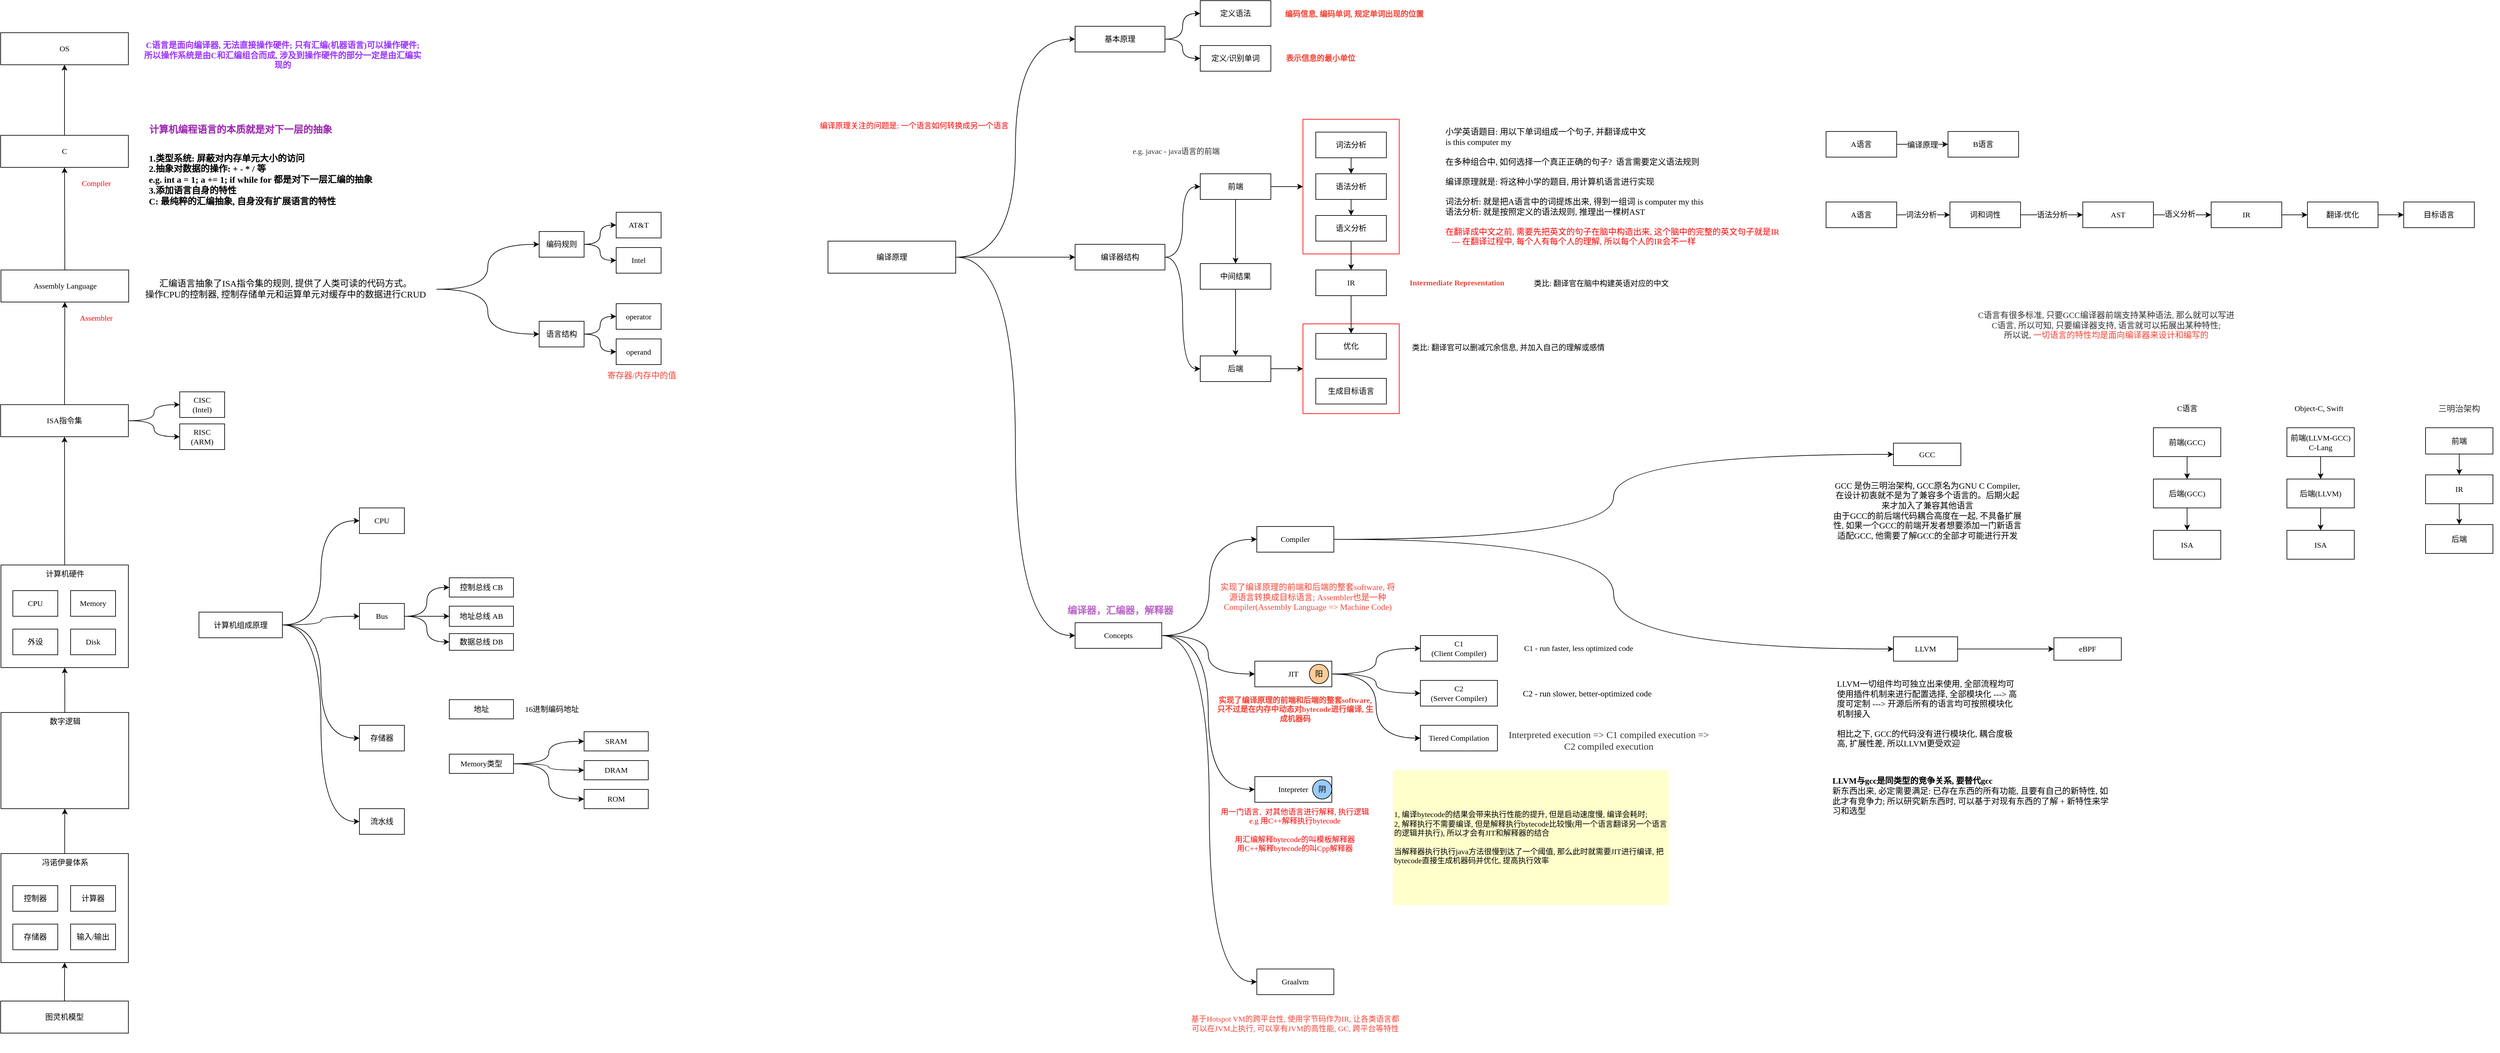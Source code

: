 <mxfile version="20.2.2" type="github">
  <diagram id="_dh9glDH5kx_qx3IPk2B" name="Page-1">
    <mxGraphModel dx="599" dy="769" grid="1" gridSize="10" guides="1" tooltips="1" connect="1" arrows="1" fold="1" page="1" pageScale="1" pageWidth="827" pageHeight="1169" math="0" shadow="0">
      <root>
        <mxCell id="0" />
        <mxCell id="1" parent="0" />
        <mxCell id="2vaMElDyrSs1qIXfbJuE-103" value="" style="rounded=0;whiteSpace=wrap;html=1;fontSize=13;fontColor=#000000;strokeColor=#FF0000;fillColor=#FFFFFF;fontFamily=Verdana;" vertex="1" parent="1">
          <mxGeometry x="3110" y="504" width="150" height="140" as="geometry" />
        </mxCell>
        <mxCell id="2vaMElDyrSs1qIXfbJuE-2" value="数字逻辑" style="rounded=0;whiteSpace=wrap;html=1;verticalAlign=top;fontFamily=Verdana;" vertex="1" parent="1">
          <mxGeometry x="1081.5" y="1110" width="199" height="150" as="geometry" />
        </mxCell>
        <mxCell id="2vaMElDyrSs1qIXfbJuE-3" style="edgeStyle=orthogonalEdgeStyle;rounded=0;orthogonalLoop=1;jettySize=auto;html=1;exitX=0.5;exitY=0;exitDx=0;exitDy=0;entryX=0.5;entryY=1;entryDx=0;entryDy=0;fontFamily=Verdana;" edge="1" parent="1" source="2vaMElDyrSs1qIXfbJuE-2" target="2vaMElDyrSs1qIXfbJuE-6">
          <mxGeometry relative="1" as="geometry">
            <mxPoint x="1181" y="1040" as="targetPoint" />
          </mxGeometry>
        </mxCell>
        <mxCell id="2vaMElDyrSs1qIXfbJuE-26" value="" style="edgeStyle=orthogonalEdgeStyle;curved=1;rounded=0;orthogonalLoop=1;jettySize=auto;html=1;fontFamily=Verdana;" edge="1" parent="1" source="2vaMElDyrSs1qIXfbJuE-6" target="2vaMElDyrSs1qIXfbJuE-24">
          <mxGeometry relative="1" as="geometry" />
        </mxCell>
        <mxCell id="2vaMElDyrSs1qIXfbJuE-6" value="计算机硬件" style="rounded=0;whiteSpace=wrap;html=1;verticalAlign=top;fontFamily=Verdana;" vertex="1" parent="1">
          <mxGeometry x="1081.5" y="880" width="198.5" height="160" as="geometry" />
        </mxCell>
        <mxCell id="2vaMElDyrSs1qIXfbJuE-7" value="CPU" style="rounded=0;whiteSpace=wrap;html=1;fillColor=#FFFFFF;fontFamily=Verdana;" vertex="1" parent="1">
          <mxGeometry x="1100" y="920" width="70" height="40" as="geometry" />
        </mxCell>
        <mxCell id="2vaMElDyrSs1qIXfbJuE-8" value="Memory" style="rounded=0;whiteSpace=wrap;html=1;fillColor=#FFFFFF;fontFamily=Verdana;" vertex="1" parent="1">
          <mxGeometry x="1190" y="920" width="70" height="40" as="geometry" />
        </mxCell>
        <mxCell id="2vaMElDyrSs1qIXfbJuE-9" value="外设" style="rounded=0;whiteSpace=wrap;html=1;fillColor=#FFFFFF;fontFamily=Verdana;" vertex="1" parent="1">
          <mxGeometry x="1100" y="980" width="70" height="40" as="geometry" />
        </mxCell>
        <mxCell id="2vaMElDyrSs1qIXfbJuE-10" value="Disk" style="rounded=0;whiteSpace=wrap;html=1;fillColor=#FFFFFF;fontFamily=Verdana;" vertex="1" parent="1">
          <mxGeometry x="1190" y="980" width="70" height="40" as="geometry" />
        </mxCell>
        <mxCell id="2vaMElDyrSs1qIXfbJuE-13" value="" style="edgeStyle=orthogonalEdgeStyle;rounded=0;orthogonalLoop=1;jettySize=auto;html=1;fontFamily=Verdana;" edge="1" parent="1" source="2vaMElDyrSs1qIXfbJuE-11" target="2vaMElDyrSs1qIXfbJuE-2">
          <mxGeometry relative="1" as="geometry" />
        </mxCell>
        <mxCell id="2vaMElDyrSs1qIXfbJuE-11" value="冯诺伊曼体系" style="rounded=0;whiteSpace=wrap;html=1;verticalAlign=top;fontFamily=Verdana;" vertex="1" parent="1">
          <mxGeometry x="1081.5" y="1330" width="198.5" height="170" as="geometry" />
        </mxCell>
        <mxCell id="2vaMElDyrSs1qIXfbJuE-14" value="" style="edgeStyle=orthogonalEdgeStyle;rounded=0;orthogonalLoop=1;jettySize=auto;html=1;fontFamily=Verdana;" edge="1" parent="1" source="2vaMElDyrSs1qIXfbJuE-12" target="2vaMElDyrSs1qIXfbJuE-11">
          <mxGeometry relative="1" as="geometry" />
        </mxCell>
        <mxCell id="2vaMElDyrSs1qIXfbJuE-12" value="图灵机模型" style="rounded=0;whiteSpace=wrap;html=1;verticalAlign=middle;fontFamily=Verdana;" vertex="1" parent="1">
          <mxGeometry x="1081" y="1560" width="199" height="50" as="geometry" />
        </mxCell>
        <mxCell id="2vaMElDyrSs1qIXfbJuE-30" style="edgeStyle=orthogonalEdgeStyle;curved=1;rounded=0;orthogonalLoop=1;jettySize=auto;html=1;exitX=1;exitY=0.5;exitDx=0;exitDy=0;entryX=0;entryY=0.5;entryDx=0;entryDy=0;fontFamily=Verdana;" edge="1" parent="1" source="2vaMElDyrSs1qIXfbJuE-24" target="2vaMElDyrSs1qIXfbJuE-28">
          <mxGeometry relative="1" as="geometry" />
        </mxCell>
        <mxCell id="2vaMElDyrSs1qIXfbJuE-31" style="edgeStyle=orthogonalEdgeStyle;curved=1;rounded=0;orthogonalLoop=1;jettySize=auto;html=1;exitX=1;exitY=0.5;exitDx=0;exitDy=0;fontFamily=Verdana;" edge="1" parent="1" source="2vaMElDyrSs1qIXfbJuE-24" target="2vaMElDyrSs1qIXfbJuE-29">
          <mxGeometry relative="1" as="geometry" />
        </mxCell>
        <mxCell id="2vaMElDyrSs1qIXfbJuE-33" style="edgeStyle=orthogonalEdgeStyle;curved=1;rounded=0;orthogonalLoop=1;jettySize=auto;html=1;exitX=0.5;exitY=0;exitDx=0;exitDy=0;entryX=0.5;entryY=1;entryDx=0;entryDy=0;fontFamily=Verdana;" edge="1" parent="1" source="2vaMElDyrSs1qIXfbJuE-24" target="2vaMElDyrSs1qIXfbJuE-25">
          <mxGeometry relative="1" as="geometry">
            <mxPoint x="1180.5" y="560" as="targetPoint" />
          </mxGeometry>
        </mxCell>
        <mxCell id="2vaMElDyrSs1qIXfbJuE-24" value="ISA指令集" style="rounded=0;whiteSpace=wrap;html=1;verticalAlign=middle;fontFamily=Verdana;" vertex="1" parent="1">
          <mxGeometry x="1081" y="630" width="199" height="50" as="geometry" />
        </mxCell>
        <mxCell id="2vaMElDyrSs1qIXfbJuE-38" value="" style="edgeStyle=orthogonalEdgeStyle;curved=1;rounded=0;orthogonalLoop=1;jettySize=auto;html=1;fontColor=#FF0000;fontFamily=Verdana;" edge="1" parent="1" source="2vaMElDyrSs1qIXfbJuE-25" target="2vaMElDyrSs1qIXfbJuE-36">
          <mxGeometry relative="1" as="geometry" />
        </mxCell>
        <mxCell id="2vaMElDyrSs1qIXfbJuE-25" value="Assembly Language" style="rounded=0;whiteSpace=wrap;html=1;verticalAlign=middle;fontFamily=Verdana;" vertex="1" parent="1">
          <mxGeometry x="1081.5" y="420" width="199" height="50" as="geometry" />
        </mxCell>
        <mxCell id="2vaMElDyrSs1qIXfbJuE-28" value="CISC&lt;br&gt;(Intel)" style="rounded=0;whiteSpace=wrap;html=1;fillColor=#FFFFFF;fontFamily=Verdana;" vertex="1" parent="1">
          <mxGeometry x="1360" y="610" width="70" height="40" as="geometry" />
        </mxCell>
        <mxCell id="2vaMElDyrSs1qIXfbJuE-29" value="RISC&lt;br&gt;(ARM)" style="rounded=0;whiteSpace=wrap;html=1;fillColor=#FFFFFF;fontFamily=Verdana;" vertex="1" parent="1">
          <mxGeometry x="1360" y="660" width="70" height="40" as="geometry" />
        </mxCell>
        <mxCell id="2vaMElDyrSs1qIXfbJuE-35" value="&lt;font color=&quot;#ff0000&quot;&gt;编译原理关注的问题是: 一个语言如何转换成另一个语言&lt;/font&gt;" style="text;html=1;strokeColor=none;fillColor=none;align=center;verticalAlign=middle;whiteSpace=wrap;rounded=0;fontFamily=Verdana;" vertex="1" parent="1">
          <mxGeometry x="2350" y="175" width="309" height="40" as="geometry" />
        </mxCell>
        <mxCell id="2vaMElDyrSs1qIXfbJuE-39" value="" style="edgeStyle=orthogonalEdgeStyle;curved=1;rounded=0;orthogonalLoop=1;jettySize=auto;html=1;fontColor=#FF0000;fontFamily=Verdana;" edge="1" parent="1" source="2vaMElDyrSs1qIXfbJuE-36" target="2vaMElDyrSs1qIXfbJuE-37">
          <mxGeometry relative="1" as="geometry" />
        </mxCell>
        <mxCell id="2vaMElDyrSs1qIXfbJuE-36" value="C" style="rounded=0;whiteSpace=wrap;html=1;verticalAlign=middle;fontFamily=Verdana;" vertex="1" parent="1">
          <mxGeometry x="1081" y="210" width="199" height="50" as="geometry" />
        </mxCell>
        <mxCell id="2vaMElDyrSs1qIXfbJuE-37" value="OS" style="rounded=0;whiteSpace=wrap;html=1;verticalAlign=middle;fontFamily=Verdana;" vertex="1" parent="1">
          <mxGeometry x="1081" y="50" width="199" height="50" as="geometry" />
        </mxCell>
        <mxCell id="2vaMElDyrSs1qIXfbJuE-40" value="&lt;div class=&quot;mind-clipboard&quot; style=&quot;font-size: 13px;&quot;&gt;C语言是面向编译器, 无法直接操作硬件; 只有汇编(机器语言)可以操作硬件;&lt;br style=&quot;font-size: 13px;&quot;&gt;所以操作系统是由C和汇编组合而成, 涉及到操作硬件的部分一定是由汇编实现的&lt;/div&gt;" style="text;html=1;strokeColor=none;fillColor=none;align=center;verticalAlign=middle;whiteSpace=wrap;rounded=0;fontColor=#9933FF;fontFamily=Verdana;fontStyle=1;fontSize=13;" vertex="1" parent="1">
          <mxGeometry x="1300" y="50" width="440.5" height="70" as="geometry" />
        </mxCell>
        <mxCell id="2vaMElDyrSs1qIXfbJuE-41" value="&lt;font color=&quot;#ff0000&quot;&gt;Compiler&lt;/font&gt;" style="text;html=1;strokeColor=none;fillColor=none;align=center;verticalAlign=middle;whiteSpace=wrap;rounded=0;fontFamily=Verdana;" vertex="1" parent="1">
          <mxGeometry x="1190" y="270" width="80" height="30" as="geometry" />
        </mxCell>
        <mxCell id="2vaMElDyrSs1qIXfbJuE-42" value="&lt;font color=&quot;#ff0000&quot;&gt;Assembler&lt;/font&gt;" style="text;html=1;strokeColor=none;fillColor=none;align=center;verticalAlign=middle;whiteSpace=wrap;rounded=0;fontFamily=Verdana;" vertex="1" parent="1">
          <mxGeometry x="1190" y="480" width="80" height="30" as="geometry" />
        </mxCell>
        <mxCell id="2vaMElDyrSs1qIXfbJuE-43" value="&lt;meta charset=&quot;utf-8&quot;&gt;&lt;span style=&quot;color: rgb(156, 39, 176); font-size: 15px; font-style: normal; font-variant-ligatures: normal; font-variant-caps: normal; font-weight: 700; letter-spacing: normal; orphans: 2; text-align: center; text-indent: 0px; text-transform: none; widows: 2; word-spacing: 0px; -webkit-text-stroke-width: 0px; background-color: rgba(255, 255, 255, 0.01); text-decoration-thickness: initial; text-decoration-style: initial; text-decoration-color: initial; float: none; display: inline !important;&quot;&gt;计算机编程语言的本质就是对下一层的抽象&lt;/span&gt;" style="text;html=1;strokeColor=none;fillColor=none;align=center;verticalAlign=middle;whiteSpace=wrap;rounded=0;fontColor=#9933FF;fontFamily=Verdana;" vertex="1" parent="1">
          <mxGeometry x="1290" y="180" width="330" height="40" as="geometry" />
        </mxCell>
        <mxCell id="2vaMElDyrSs1qIXfbJuE-44" value="&lt;font style=&quot;font-size: 14px;&quot;&gt;&lt;span style=&quot;font-size: 14px; background-color: rgba(255, 255, 255, 0.01);&quot;&gt;&lt;b style=&quot;font-size: 14px;&quot;&gt;1.类型系统: 屏蔽对内存单元大小的访问&lt;br style=&quot;font-size: 14px;&quot;&gt;2.抽象对数据的操作: + - * / 等&lt;br style=&quot;font-size: 14px;&quot;&gt;e.g. int a = 1; a += 1; if while for 都是对下一层汇编的抽象&lt;br style=&quot;font-size: 14px;&quot;&gt;3.添加语言自身的特性&lt;br style=&quot;font-size: 14px;&quot;&gt;C: 最纯粹的汇编抽象, 自身没有扩展语言的特性&lt;br style=&quot;font-size: 14px;&quot;&gt;&lt;/b&gt;&lt;/span&gt;&lt;/font&gt;" style="text;html=1;strokeColor=none;fillColor=none;align=left;verticalAlign=middle;whiteSpace=wrap;rounded=0;fontColor=#000000;fontSize=14;fontFamily=Verdana;" vertex="1" parent="1">
          <mxGeometry x="1310" y="220" width="360" height="120" as="geometry" />
        </mxCell>
        <mxCell id="2vaMElDyrSs1qIXfbJuE-117" style="edgeStyle=orthogonalEdgeStyle;curved=1;rounded=0;orthogonalLoop=1;jettySize=auto;html=1;exitX=1;exitY=0.5;exitDx=0;exitDy=0;entryX=0;entryY=0.5;entryDx=0;entryDy=0;fontSize=13;fontColor=#000000;fontFamily=Verdana;" edge="1" parent="1" source="2vaMElDyrSs1qIXfbJuE-45" target="2vaMElDyrSs1qIXfbJuE-63">
          <mxGeometry relative="1" as="geometry" />
        </mxCell>
        <mxCell id="2vaMElDyrSs1qIXfbJuE-118" style="edgeStyle=orthogonalEdgeStyle;curved=1;rounded=0;orthogonalLoop=1;jettySize=auto;html=1;exitX=1;exitY=0.5;exitDx=0;exitDy=0;entryX=0;entryY=0.5;entryDx=0;entryDy=0;fontSize=13;fontColor=#000000;fontFamily=Verdana;" edge="1" parent="1" source="2vaMElDyrSs1qIXfbJuE-45" target="2vaMElDyrSs1qIXfbJuE-64">
          <mxGeometry relative="1" as="geometry" />
        </mxCell>
        <mxCell id="2vaMElDyrSs1qIXfbJuE-147" style="edgeStyle=orthogonalEdgeStyle;curved=1;rounded=0;orthogonalLoop=1;jettySize=auto;html=1;exitX=1;exitY=0.5;exitDx=0;exitDy=0;entryX=0;entryY=0.5;entryDx=0;entryDy=0;fontSize=12;fontColor=#FF0000;fontFamily=Verdana;" edge="1" parent="1" source="2vaMElDyrSs1qIXfbJuE-45" target="2vaMElDyrSs1qIXfbJuE-146">
          <mxGeometry relative="1" as="geometry" />
        </mxCell>
        <mxCell id="2vaMElDyrSs1qIXfbJuE-45" value="编译原理" style="rounded=0;whiteSpace=wrap;html=1;verticalAlign=middle;fontFamily=Verdana;" vertex="1" parent="1">
          <mxGeometry x="2370" y="375" width="199" height="50" as="geometry" />
        </mxCell>
        <mxCell id="2vaMElDyrSs1qIXfbJuE-50" style="edgeStyle=orthogonalEdgeStyle;curved=1;rounded=0;orthogonalLoop=1;jettySize=auto;html=1;entryX=0;entryY=0.5;entryDx=0;entryDy=0;fontSize=14;fontColor=#000000;fontFamily=Verdana;" edge="1" parent="1" source="2vaMElDyrSs1qIXfbJuE-47" target="2vaMElDyrSs1qIXfbJuE-48">
          <mxGeometry relative="1" as="geometry" />
        </mxCell>
        <mxCell id="2vaMElDyrSs1qIXfbJuE-51" style="edgeStyle=orthogonalEdgeStyle;curved=1;rounded=0;orthogonalLoop=1;jettySize=auto;html=1;exitX=1;exitY=0.5;exitDx=0;exitDy=0;entryX=0;entryY=0.5;entryDx=0;entryDy=0;fontSize=14;fontColor=#000000;fontFamily=Verdana;" edge="1" parent="1" source="2vaMElDyrSs1qIXfbJuE-47" target="2vaMElDyrSs1qIXfbJuE-49">
          <mxGeometry relative="1" as="geometry" />
        </mxCell>
        <mxCell id="2vaMElDyrSs1qIXfbJuE-47" value="&lt;meta charset=&quot;utf-8&quot; style=&quot;font-size: 14px;&quot;&gt;&lt;div class=&quot;mind-clipboard&quot; style=&quot;font-size: 14px;&quot;&gt;汇编语言抽象了ISA指令集的规则, 提供了人类可读的代码方式。&lt;br style=&quot;font-size: 14px;&quot;&gt;操作CPU的控制器, 控制存储单元和运算单元对缓存中的数据进行CRUD&lt;/div&gt;" style="text;html=1;strokeColor=none;fillColor=none;align=center;verticalAlign=middle;whiteSpace=wrap;rounded=0;fontColor=#000000;fontStyle=0;fontSize=14;fontFamily=Verdana;" vertex="1" parent="1">
          <mxGeometry x="1290" y="410" width="470" height="80" as="geometry" />
        </mxCell>
        <mxCell id="2vaMElDyrSs1qIXfbJuE-56" style="edgeStyle=orthogonalEdgeStyle;curved=1;rounded=0;orthogonalLoop=1;jettySize=auto;html=1;exitX=1;exitY=0.5;exitDx=0;exitDy=0;entryX=0;entryY=0.5;entryDx=0;entryDy=0;fontSize=14;fontColor=#000000;fontFamily=Verdana;" edge="1" parent="1" source="2vaMElDyrSs1qIXfbJuE-48" target="2vaMElDyrSs1qIXfbJuE-52">
          <mxGeometry relative="1" as="geometry" />
        </mxCell>
        <mxCell id="2vaMElDyrSs1qIXfbJuE-58" style="edgeStyle=orthogonalEdgeStyle;curved=1;rounded=0;orthogonalLoop=1;jettySize=auto;html=1;exitX=1;exitY=0.5;exitDx=0;exitDy=0;entryX=0;entryY=0.5;entryDx=0;entryDy=0;fontSize=14;fontColor=#000000;fontFamily=Verdana;" edge="1" parent="1" source="2vaMElDyrSs1qIXfbJuE-48" target="2vaMElDyrSs1qIXfbJuE-53">
          <mxGeometry relative="1" as="geometry" />
        </mxCell>
        <mxCell id="2vaMElDyrSs1qIXfbJuE-48" value="编码规则" style="rounded=0;whiteSpace=wrap;html=1;fillColor=#FFFFFF;fontFamily=Verdana;" vertex="1" parent="1">
          <mxGeometry x="1920" y="360" width="70" height="40" as="geometry" />
        </mxCell>
        <mxCell id="2vaMElDyrSs1qIXfbJuE-59" style="edgeStyle=orthogonalEdgeStyle;curved=1;rounded=0;orthogonalLoop=1;jettySize=auto;html=1;exitX=1;exitY=0.5;exitDx=0;exitDy=0;entryX=0;entryY=0.5;entryDx=0;entryDy=0;fontSize=14;fontColor=#000000;fontFamily=Verdana;" edge="1" parent="1" source="2vaMElDyrSs1qIXfbJuE-49" target="2vaMElDyrSs1qIXfbJuE-54">
          <mxGeometry relative="1" as="geometry" />
        </mxCell>
        <mxCell id="2vaMElDyrSs1qIXfbJuE-60" style="edgeStyle=orthogonalEdgeStyle;curved=1;rounded=0;orthogonalLoop=1;jettySize=auto;html=1;exitX=1;exitY=0.5;exitDx=0;exitDy=0;entryX=0;entryY=0.5;entryDx=0;entryDy=0;fontSize=14;fontColor=#000000;fontFamily=Verdana;" edge="1" parent="1" source="2vaMElDyrSs1qIXfbJuE-49" target="2vaMElDyrSs1qIXfbJuE-55">
          <mxGeometry relative="1" as="geometry" />
        </mxCell>
        <mxCell id="2vaMElDyrSs1qIXfbJuE-49" value="语言结构" style="rounded=0;whiteSpace=wrap;html=1;fillColor=#FFFFFF;fontFamily=Verdana;" vertex="1" parent="1">
          <mxGeometry x="1920" y="500" width="70" height="40" as="geometry" />
        </mxCell>
        <mxCell id="2vaMElDyrSs1qIXfbJuE-52" value="AT&amp;amp;T" style="rounded=0;whiteSpace=wrap;html=1;fillColor=#FFFFFF;fontFamily=Verdana;" vertex="1" parent="1">
          <mxGeometry x="2040" y="330" width="70" height="40" as="geometry" />
        </mxCell>
        <mxCell id="2vaMElDyrSs1qIXfbJuE-53" value="Intel" style="rounded=0;whiteSpace=wrap;html=1;fillColor=#FFFFFF;fontFamily=Verdana;" vertex="1" parent="1">
          <mxGeometry x="2040" y="385" width="70" height="40" as="geometry" />
        </mxCell>
        <mxCell id="2vaMElDyrSs1qIXfbJuE-54" value="operator" style="rounded=0;whiteSpace=wrap;html=1;fillColor=#FFFFFF;fontFamily=Verdana;" vertex="1" parent="1">
          <mxGeometry x="2040" y="472.5" width="70" height="40" as="geometry" />
        </mxCell>
        <mxCell id="2vaMElDyrSs1qIXfbJuE-55" value="operand" style="rounded=0;whiteSpace=wrap;html=1;fillColor=#FFFFFF;fontFamily=Verdana;" vertex="1" parent="1">
          <mxGeometry x="2040" y="527.5" width="70" height="40" as="geometry" />
        </mxCell>
        <mxCell id="2vaMElDyrSs1qIXfbJuE-61" value="&lt;span style=&quot;color: rgb(244, 67, 54); font-size: 13px; font-style: normal; font-variant-ligatures: normal; font-variant-caps: normal; letter-spacing: normal; orphans: 2; text-align: center; text-indent: 0px; text-transform: none; widows: 2; word-spacing: 0px; -webkit-text-stroke-width: 0px; background-color: rgba(255, 255, 255, 0.01); text-decoration-thickness: initial; text-decoration-style: initial; text-decoration-color: initial; float: none; display: inline !important;&quot;&gt;寄存器/内存中的值&lt;/span&gt;" style="text;html=1;strokeColor=none;fillColor=none;align=center;verticalAlign=middle;whiteSpace=wrap;rounded=0;fontSize=14;fontColor=#000000;fontFamily=Verdana;fontStyle=0" vertex="1" parent="1">
          <mxGeometry x="1990" y="570" width="180" height="30" as="geometry" />
        </mxCell>
        <mxCell id="2vaMElDyrSs1qIXfbJuE-67" style="edgeStyle=orthogonalEdgeStyle;curved=1;rounded=0;orthogonalLoop=1;jettySize=auto;html=1;exitX=1;exitY=0.5;exitDx=0;exitDy=0;entryX=0;entryY=0.5;entryDx=0;entryDy=0;fontSize=14;fontColor=#000000;fontFamily=Verdana;" edge="1" parent="1" source="2vaMElDyrSs1qIXfbJuE-63" target="2vaMElDyrSs1qIXfbJuE-65">
          <mxGeometry relative="1" as="geometry" />
        </mxCell>
        <mxCell id="2vaMElDyrSs1qIXfbJuE-68" style="edgeStyle=orthogonalEdgeStyle;curved=1;rounded=0;orthogonalLoop=1;jettySize=auto;html=1;exitX=1;exitY=0.5;exitDx=0;exitDy=0;entryX=0;entryY=0.5;entryDx=0;entryDy=0;fontSize=14;fontColor=#000000;fontFamily=Verdana;" edge="1" parent="1" source="2vaMElDyrSs1qIXfbJuE-63" target="2vaMElDyrSs1qIXfbJuE-66">
          <mxGeometry relative="1" as="geometry" />
        </mxCell>
        <mxCell id="2vaMElDyrSs1qIXfbJuE-63" value="基本原理" style="rounded=0;whiteSpace=wrap;html=1;fillColor=#FFFFFF;fontFamily=Verdana;" vertex="1" parent="1">
          <mxGeometry x="2755" y="40" width="140" height="40" as="geometry" />
        </mxCell>
        <mxCell id="2vaMElDyrSs1qIXfbJuE-119" style="edgeStyle=orthogonalEdgeStyle;curved=1;rounded=0;orthogonalLoop=1;jettySize=auto;html=1;exitX=1;exitY=0.5;exitDx=0;exitDy=0;entryX=0;entryY=0.5;entryDx=0;entryDy=0;fontSize=13;fontColor=#000000;fontFamily=Verdana;" edge="1" parent="1" source="2vaMElDyrSs1qIXfbJuE-64" target="2vaMElDyrSs1qIXfbJuE-75">
          <mxGeometry relative="1" as="geometry" />
        </mxCell>
        <mxCell id="2vaMElDyrSs1qIXfbJuE-120" style="edgeStyle=orthogonalEdgeStyle;curved=1;rounded=0;orthogonalLoop=1;jettySize=auto;html=1;exitX=1;exitY=0.5;exitDx=0;exitDy=0;entryX=0;entryY=0.5;entryDx=0;entryDy=0;fontSize=13;fontColor=#000000;fontFamily=Verdana;" edge="1" parent="1" source="2vaMElDyrSs1qIXfbJuE-64" target="2vaMElDyrSs1qIXfbJuE-77">
          <mxGeometry relative="1" as="geometry" />
        </mxCell>
        <mxCell id="2vaMElDyrSs1qIXfbJuE-64" value="编译器结构" style="rounded=0;whiteSpace=wrap;html=1;fillColor=#FFFFFF;fontFamily=Verdana;" vertex="1" parent="1">
          <mxGeometry x="2755" y="380" width="140" height="40" as="geometry" />
        </mxCell>
        <mxCell id="2vaMElDyrSs1qIXfbJuE-65" value="定义语法" style="rounded=0;whiteSpace=wrap;html=1;fillColor=#FFFFFF;fontFamily=Verdana;" vertex="1" parent="1">
          <mxGeometry x="2950" width="110" height="40" as="geometry" />
        </mxCell>
        <mxCell id="2vaMElDyrSs1qIXfbJuE-66" value="定义/识别单词" style="rounded=0;whiteSpace=wrap;html=1;fillColor=#FFFFFF;fontFamily=Verdana;" vertex="1" parent="1">
          <mxGeometry x="2950" y="70" width="110" height="40" as="geometry" />
        </mxCell>
        <mxCell id="2vaMElDyrSs1qIXfbJuE-70" value="&lt;meta charset=&quot;utf-8&quot; style=&quot;font-size: 12px;&quot;&gt;&lt;span style=&quot;color: rgb(244, 67, 54); font-size: 12px; font-style: normal; font-variant-ligatures: normal; font-variant-caps: normal; font-weight: 700; letter-spacing: normal; orphans: 2; text-align: center; text-indent: 0px; text-transform: none; widows: 2; word-spacing: 0px; -webkit-text-stroke-width: 0px; background-color: rgba(255, 255, 255, 0.01); text-decoration-thickness: initial; text-decoration-style: initial; text-decoration-color: initial; float: none; display: inline !important;&quot;&gt;编码信息, 编码单词, 规定单词出现的位置&lt;/span&gt;" style="text;html=1;strokeColor=none;fillColor=none;align=center;verticalAlign=middle;whiteSpace=wrap;rounded=0;fontSize=12;fontColor=#000000;fontFamily=Verdana;" vertex="1" parent="1">
          <mxGeometry x="3070" y="2.5" width="240" height="37.5" as="geometry" />
        </mxCell>
        <mxCell id="2vaMElDyrSs1qIXfbJuE-73" value="&lt;span style=&quot;color: rgb(244, 67, 54); font-size: 12px; font-style: normal; font-variant-ligatures: normal; font-variant-caps: normal; font-weight: 700; letter-spacing: normal; orphans: 2; text-align: center; text-indent: 0px; text-transform: none; widows: 2; word-spacing: 0px; -webkit-text-stroke-width: 0px; background-color: rgba(255, 255, 255, 0.01); text-decoration-thickness: initial; text-decoration-style: initial; text-decoration-color: initial; float: none; display: inline !important;&quot;&gt;表示信息的最小单位&lt;/span&gt;" style="text;html=1;strokeColor=none;fillColor=none;align=center;verticalAlign=middle;whiteSpace=wrap;rounded=0;fontSize=12;fontColor=#000000;fontFamily=Verdana;" vertex="1" parent="1">
          <mxGeometry x="3070" y="70" width="135" height="40" as="geometry" />
        </mxCell>
        <mxCell id="2vaMElDyrSs1qIXfbJuE-78" value="" style="edgeStyle=orthogonalEdgeStyle;curved=1;rounded=0;orthogonalLoop=1;jettySize=auto;html=1;fontSize=13;fontColor=#000000;fontFamily=Verdana;" edge="1" parent="1" source="2vaMElDyrSs1qIXfbJuE-75" target="2vaMElDyrSs1qIXfbJuE-76">
          <mxGeometry relative="1" as="geometry" />
        </mxCell>
        <mxCell id="2vaMElDyrSs1qIXfbJuE-106" style="edgeStyle=orthogonalEdgeStyle;curved=1;rounded=0;orthogonalLoop=1;jettySize=auto;html=1;exitX=1;exitY=0.5;exitDx=0;exitDy=0;entryX=0;entryY=0.5;entryDx=0;entryDy=0;fontSize=13;fontColor=#000000;fontFamily=Verdana;" edge="1" parent="1" source="2vaMElDyrSs1qIXfbJuE-75" target="2vaMElDyrSs1qIXfbJuE-93">
          <mxGeometry relative="1" as="geometry" />
        </mxCell>
        <mxCell id="2vaMElDyrSs1qIXfbJuE-75" value="前端" style="rounded=0;whiteSpace=wrap;html=1;fillColor=#FFFFFF;fontFamily=Verdana;" vertex="1" parent="1">
          <mxGeometry x="2950" y="270" width="110" height="40" as="geometry" />
        </mxCell>
        <mxCell id="2vaMElDyrSs1qIXfbJuE-79" value="" style="edgeStyle=orthogonalEdgeStyle;curved=1;rounded=0;orthogonalLoop=1;jettySize=auto;html=1;fontSize=13;fontColor=#000000;fontFamily=Verdana;" edge="1" parent="1" source="2vaMElDyrSs1qIXfbJuE-76" target="2vaMElDyrSs1qIXfbJuE-77">
          <mxGeometry relative="1" as="geometry" />
        </mxCell>
        <mxCell id="2vaMElDyrSs1qIXfbJuE-76" value="中间结果" style="rounded=0;whiteSpace=wrap;html=1;fillColor=#FFFFFF;fontFamily=Verdana;" vertex="1" parent="1">
          <mxGeometry x="2950" y="410" width="110" height="40" as="geometry" />
        </mxCell>
        <mxCell id="2vaMElDyrSs1qIXfbJuE-105" style="edgeStyle=orthogonalEdgeStyle;curved=1;rounded=0;orthogonalLoop=1;jettySize=auto;html=1;exitX=1;exitY=0.5;exitDx=0;exitDy=0;entryX=0;entryY=0.5;entryDx=0;entryDy=0;fontSize=13;fontColor=#000000;fontFamily=Verdana;" edge="1" parent="1" source="2vaMElDyrSs1qIXfbJuE-77" target="2vaMElDyrSs1qIXfbJuE-103">
          <mxGeometry relative="1" as="geometry" />
        </mxCell>
        <mxCell id="2vaMElDyrSs1qIXfbJuE-77" value="后端" style="rounded=0;whiteSpace=wrap;html=1;fillColor=#FFFFFF;fontFamily=Verdana;" vertex="1" parent="1">
          <mxGeometry x="2950" y="554" width="110" height="40" as="geometry" />
        </mxCell>
        <mxCell id="2vaMElDyrSs1qIXfbJuE-93" value="" style="rounded=0;whiteSpace=wrap;html=1;fontSize=13;fontColor=#000000;strokeColor=#FF0000;fillColor=#FFFFFF;fontFamily=Verdana;" vertex="1" parent="1">
          <mxGeometry x="3110" y="185" width="150" height="210" as="geometry" />
        </mxCell>
        <mxCell id="2vaMElDyrSs1qIXfbJuE-88" value="" style="edgeStyle=orthogonalEdgeStyle;curved=1;rounded=0;orthogonalLoop=1;jettySize=auto;html=1;fontSize=13;fontColor=#000000;fontFamily=Verdana;" edge="1" parent="1" source="2vaMElDyrSs1qIXfbJuE-80" target="2vaMElDyrSs1qIXfbJuE-81">
          <mxGeometry relative="1" as="geometry" />
        </mxCell>
        <mxCell id="2vaMElDyrSs1qIXfbJuE-80" value="词法分析" style="rounded=0;whiteSpace=wrap;html=1;fillColor=#FFFFFF;fontFamily=Verdana;" vertex="1" parent="1">
          <mxGeometry x="3130" y="205" width="110" height="40" as="geometry" />
        </mxCell>
        <mxCell id="2vaMElDyrSs1qIXfbJuE-96" style="edgeStyle=orthogonalEdgeStyle;curved=1;rounded=0;orthogonalLoop=1;jettySize=auto;html=1;exitX=0.5;exitY=1;exitDx=0;exitDy=0;fontSize=13;fontColor=#000000;entryX=0.5;entryY=0;entryDx=0;entryDy=0;fontFamily=Verdana;" edge="1" parent="1" source="2vaMElDyrSs1qIXfbJuE-82" target="2vaMElDyrSs1qIXfbJuE-114">
          <mxGeometry relative="1" as="geometry">
            <mxPoint x="3185" y="432.5" as="targetPoint" />
          </mxGeometry>
        </mxCell>
        <mxCell id="2vaMElDyrSs1qIXfbJuE-82" value="语义分析" style="rounded=0;whiteSpace=wrap;html=1;fillColor=#FFFFFF;fontFamily=Verdana;" vertex="1" parent="1">
          <mxGeometry x="3130" y="335" width="110" height="40" as="geometry" />
        </mxCell>
        <mxCell id="2vaMElDyrSs1qIXfbJuE-91" style="edgeStyle=orthogonalEdgeStyle;curved=1;rounded=0;orthogonalLoop=1;jettySize=auto;html=1;exitX=0.5;exitY=1;exitDx=0;exitDy=0;entryX=0.5;entryY=0;entryDx=0;entryDy=0;fontSize=13;fontColor=#000000;fontFamily=Verdana;" edge="1" parent="1" source="2vaMElDyrSs1qIXfbJuE-81" target="2vaMElDyrSs1qIXfbJuE-82">
          <mxGeometry relative="1" as="geometry" />
        </mxCell>
        <mxCell id="2vaMElDyrSs1qIXfbJuE-81" value="语法分析" style="rounded=0;whiteSpace=wrap;html=1;fillColor=#FFFFFF;fontFamily=Verdana;" vertex="1" parent="1">
          <mxGeometry x="3130" y="270" width="110" height="40" as="geometry" />
        </mxCell>
        <mxCell id="2vaMElDyrSs1qIXfbJuE-101" value="优化" style="rounded=0;whiteSpace=wrap;html=1;fillColor=#FFFFFF;fontFamily=Verdana;" vertex="1" parent="1">
          <mxGeometry x="3130" y="519" width="110" height="40" as="geometry" />
        </mxCell>
        <mxCell id="2vaMElDyrSs1qIXfbJuE-102" value="生成目标语言" style="rounded=0;whiteSpace=wrap;html=1;fillColor=#FFFFFF;fontFamily=Verdana;" vertex="1" parent="1">
          <mxGeometry x="3130" y="589" width="110" height="40" as="geometry" />
        </mxCell>
        <mxCell id="2vaMElDyrSs1qIXfbJuE-115" value="" style="edgeStyle=orthogonalEdgeStyle;curved=1;rounded=0;orthogonalLoop=1;jettySize=auto;html=1;fontSize=13;fontColor=#000000;fontFamily=Verdana;" edge="1" parent="1" source="2vaMElDyrSs1qIXfbJuE-114" target="2vaMElDyrSs1qIXfbJuE-101">
          <mxGeometry relative="1" as="geometry" />
        </mxCell>
        <mxCell id="2vaMElDyrSs1qIXfbJuE-114" value="IR" style="rounded=0;whiteSpace=wrap;html=1;fillColor=#FFFFFF;fontFamily=Verdana;" vertex="1" parent="1">
          <mxGeometry x="3130" y="420" width="110" height="40" as="geometry" />
        </mxCell>
        <mxCell id="2vaMElDyrSs1qIXfbJuE-116" value="&lt;span style=&quot;color: rgb(244, 67, 54); font-size: 12px; font-style: normal; font-variant-ligatures: normal; font-variant-caps: normal; font-weight: 700; letter-spacing: normal; orphans: 2; text-align: center; text-indent: 0px; text-transform: none; widows: 2; word-spacing: 0px; -webkit-text-stroke-width: 0px; background-color: rgba(255, 255, 255, 0.01); text-decoration-thickness: initial; text-decoration-style: initial; text-decoration-color: initial; float: none; display: inline !important;&quot;&gt;Intermediate Representation&lt;/span&gt;" style="text;html=1;strokeColor=none;fillColor=none;align=center;verticalAlign=middle;whiteSpace=wrap;rounded=0;fontSize=12;fontColor=#000000;fontFamily=Verdana;" vertex="1" parent="1">
          <mxGeometry x="3250" y="417.5" width="200" height="45" as="geometry" />
        </mxCell>
        <mxCell id="2vaMElDyrSs1qIXfbJuE-121" value="&lt;div class=&quot;mind-clipboard&quot;&gt;小学英语题目: 用以下单词组成一个句子, 并翻译成中文&lt;br&gt;is this computer my&lt;br&gt;&lt;br&gt;在多种组合中, 如何选择一个真正正确的句子?&amp;nbsp; 语言需要定义语法规则&lt;br&gt;&lt;br&gt;编译原理就是: 将这种小学的题目, 用计算机语言进行实现&lt;br&gt;&lt;br&gt;词法分析: 就是把A语言中的词提炼出来, 得到一组词 is computer&amp;nbsp;my this&lt;br&gt;语法分析: 就是按照定义的语法规则, 推理出一棵树AST&lt;br&gt;&lt;br&gt;&lt;font color=&quot;#ff0000&quot;&gt;在翻译成中文之前, 需要先把英文的句子在脑中构造出来, 这个脑中的完整的英文句子就是IR&lt;br&gt;&amp;nbsp; &amp;nbsp;--- 在翻译过程中, 每个人有每个人的理解, 所以每个人的IR会不一样&lt;/font&gt;&lt;br&gt;&lt;/div&gt;" style="text;html=1;strokeColor=none;fillColor=none;align=left;verticalAlign=middle;whiteSpace=wrap;rounded=0;fontSize=13;fontColor=#000000;fontFamily=Verdana;" vertex="1" parent="1">
          <mxGeometry x="3330" y="195" width="565" height="190" as="geometry" />
        </mxCell>
        <mxCell id="2vaMElDyrSs1qIXfbJuE-133" value="" style="edgeStyle=orthogonalEdgeStyle;curved=1;rounded=0;orthogonalLoop=1;jettySize=auto;html=1;fontSize=12;fontColor=#000000;fontFamily=Verdana;" edge="1" parent="1" source="2vaMElDyrSs1qIXfbJuE-124" target="2vaMElDyrSs1qIXfbJuE-125">
          <mxGeometry relative="1" as="geometry" />
        </mxCell>
        <mxCell id="2vaMElDyrSs1qIXfbJuE-134" value="编译原理" style="edgeLabel;html=1;align=center;verticalAlign=middle;resizable=0;points=[];fontSize=12;fontColor=#000000;fontFamily=Verdana;" vertex="1" connectable="0" parent="2vaMElDyrSs1qIXfbJuE-133">
          <mxGeometry x="0.225" y="-1" relative="1" as="geometry">
            <mxPoint x="-9" as="offset" />
          </mxGeometry>
        </mxCell>
        <mxCell id="2vaMElDyrSs1qIXfbJuE-124" value="A语言" style="rounded=0;whiteSpace=wrap;html=1;fillColor=#FFFFFF;fontFamily=Verdana;" vertex="1" parent="1">
          <mxGeometry x="3925" y="204" width="110" height="40" as="geometry" />
        </mxCell>
        <mxCell id="2vaMElDyrSs1qIXfbJuE-125" value="B语言" style="rounded=0;whiteSpace=wrap;html=1;fillColor=#FFFFFF;fontFamily=Verdana;" vertex="1" parent="1">
          <mxGeometry x="4115" y="204" width="110" height="40" as="geometry" />
        </mxCell>
        <mxCell id="2vaMElDyrSs1qIXfbJuE-128" style="edgeStyle=orthogonalEdgeStyle;curved=1;rounded=0;orthogonalLoop=1;jettySize=auto;html=1;exitX=1;exitY=0.5;exitDx=0;exitDy=0;entryX=0;entryY=0.5;entryDx=0;entryDy=0;fontSize=12;fontColor=#000000;fontFamily=Verdana;" edge="1" parent="1" source="2vaMElDyrSs1qIXfbJuE-126" target="2vaMElDyrSs1qIXfbJuE-127">
          <mxGeometry relative="1" as="geometry" />
        </mxCell>
        <mxCell id="2vaMElDyrSs1qIXfbJuE-131" value="词法分析" style="edgeLabel;html=1;align=center;verticalAlign=middle;resizable=0;points=[];fontSize=12;fontColor=#000000;fontFamily=Verdana;" vertex="1" connectable="0" parent="2vaMElDyrSs1qIXfbJuE-128">
          <mxGeometry x="0.257" y="-2" relative="1" as="geometry">
            <mxPoint x="-14" y="-2" as="offset" />
          </mxGeometry>
        </mxCell>
        <mxCell id="2vaMElDyrSs1qIXfbJuE-126" value="A语言" style="rounded=0;whiteSpace=wrap;html=1;fillColor=#FFFFFF;fontFamily=Verdana;" vertex="1" parent="1">
          <mxGeometry x="3925" y="314" width="110" height="40" as="geometry" />
        </mxCell>
        <mxCell id="2vaMElDyrSs1qIXfbJuE-130" style="edgeStyle=orthogonalEdgeStyle;curved=1;rounded=0;orthogonalLoop=1;jettySize=auto;html=1;exitX=1;exitY=0.5;exitDx=0;exitDy=0;fontSize=12;fontColor=#000000;fontFamily=Verdana;" edge="1" parent="1" source="2vaMElDyrSs1qIXfbJuE-127" target="2vaMElDyrSs1qIXfbJuE-129">
          <mxGeometry relative="1" as="geometry">
            <Array as="points">
              <mxPoint x="4285" y="334" />
              <mxPoint x="4285" y="334" />
            </Array>
          </mxGeometry>
        </mxCell>
        <mxCell id="2vaMElDyrSs1qIXfbJuE-132" value="语法分析" style="edgeLabel;html=1;align=center;verticalAlign=middle;resizable=0;points=[];fontSize=12;fontColor=#000000;fontFamily=Verdana;" vertex="1" connectable="0" parent="2vaMElDyrSs1qIXfbJuE-130">
          <mxGeometry x="0.645" y="3" relative="1" as="geometry">
            <mxPoint x="-31" y="3" as="offset" />
          </mxGeometry>
        </mxCell>
        <mxCell id="2vaMElDyrSs1qIXfbJuE-127" value="词和词性" style="rounded=0;whiteSpace=wrap;html=1;fillColor=#FFFFFF;fontFamily=Verdana;" vertex="1" parent="1">
          <mxGeometry x="4118" y="314" width="110" height="40" as="geometry" />
        </mxCell>
        <mxCell id="2vaMElDyrSs1qIXfbJuE-136" value="" style="edgeStyle=orthogonalEdgeStyle;curved=1;rounded=0;orthogonalLoop=1;jettySize=auto;html=1;fontSize=12;fontColor=#000000;fontFamily=Verdana;" edge="1" parent="1" source="2vaMElDyrSs1qIXfbJuE-129" target="2vaMElDyrSs1qIXfbJuE-135">
          <mxGeometry relative="1" as="geometry" />
        </mxCell>
        <mxCell id="2vaMElDyrSs1qIXfbJuE-137" value="语义分析" style="edgeLabel;html=1;align=center;verticalAlign=middle;resizable=0;points=[];fontSize=12;fontColor=#000000;fontFamily=Verdana;" vertex="1" connectable="0" parent="2vaMElDyrSs1qIXfbJuE-136">
          <mxGeometry x="-0.1" y="1" relative="1" as="geometry">
            <mxPoint as="offset" />
          </mxGeometry>
        </mxCell>
        <mxCell id="2vaMElDyrSs1qIXfbJuE-129" value="AST" style="rounded=0;whiteSpace=wrap;html=1;fillColor=#FFFFFF;fontFamily=Verdana;" vertex="1" parent="1">
          <mxGeometry x="4325" y="314" width="110" height="40" as="geometry" />
        </mxCell>
        <mxCell id="2vaMElDyrSs1qIXfbJuE-144" value="" style="edgeStyle=orthogonalEdgeStyle;curved=1;rounded=0;orthogonalLoop=1;jettySize=auto;html=1;fontSize=12;fontColor=#FF0000;fontFamily=Verdana;" edge="1" parent="1" source="2vaMElDyrSs1qIXfbJuE-135" target="2vaMElDyrSs1qIXfbJuE-138">
          <mxGeometry relative="1" as="geometry" />
        </mxCell>
        <mxCell id="2vaMElDyrSs1qIXfbJuE-135" value="IR" style="rounded=0;whiteSpace=wrap;html=1;fillColor=#FFFFFF;fontFamily=Verdana;" vertex="1" parent="1">
          <mxGeometry x="4525" y="314" width="110" height="40" as="geometry" />
        </mxCell>
        <mxCell id="2vaMElDyrSs1qIXfbJuE-145" value="" style="edgeStyle=orthogonalEdgeStyle;curved=1;rounded=0;orthogonalLoop=1;jettySize=auto;html=1;fontSize=12;fontColor=#FF0000;fontFamily=Verdana;" edge="1" parent="1" source="2vaMElDyrSs1qIXfbJuE-138" target="2vaMElDyrSs1qIXfbJuE-141">
          <mxGeometry relative="1" as="geometry" />
        </mxCell>
        <mxCell id="2vaMElDyrSs1qIXfbJuE-138" value="翻译/优化" style="rounded=0;whiteSpace=wrap;html=1;fillColor=#FFFFFF;fontFamily=Verdana;" vertex="1" parent="1">
          <mxGeometry x="4675" y="314" width="110" height="40" as="geometry" />
        </mxCell>
        <mxCell id="2vaMElDyrSs1qIXfbJuE-141" value="目标语言" style="rounded=0;whiteSpace=wrap;html=1;fillColor=#FFFFFF;fontFamily=Verdana;" vertex="1" parent="1">
          <mxGeometry x="4825" y="314" width="110" height="40" as="geometry" />
        </mxCell>
        <mxCell id="2vaMElDyrSs1qIXfbJuE-152" style="edgeStyle=orthogonalEdgeStyle;curved=1;rounded=0;orthogonalLoop=1;jettySize=auto;html=1;exitX=1;exitY=0.5;exitDx=0;exitDy=0;entryX=0;entryY=0.5;entryDx=0;entryDy=0;fontSize=12;fontColor=#FF0000;fontFamily=Verdana;" edge="1" parent="1" source="2vaMElDyrSs1qIXfbJuE-146" target="2vaMElDyrSs1qIXfbJuE-148">
          <mxGeometry relative="1" as="geometry" />
        </mxCell>
        <mxCell id="2vaMElDyrSs1qIXfbJuE-153" style="edgeStyle=orthogonalEdgeStyle;curved=1;rounded=0;orthogonalLoop=1;jettySize=auto;html=1;exitX=1;exitY=0.5;exitDx=0;exitDy=0;entryX=0;entryY=0.5;entryDx=0;entryDy=0;fontSize=12;fontColor=#FF0000;fontFamily=Verdana;" edge="1" parent="1" source="2vaMElDyrSs1qIXfbJuE-146" target="2vaMElDyrSs1qIXfbJuE-149">
          <mxGeometry relative="1" as="geometry" />
        </mxCell>
        <mxCell id="2vaMElDyrSs1qIXfbJuE-159" style="edgeStyle=orthogonalEdgeStyle;curved=1;rounded=0;orthogonalLoop=1;jettySize=auto;html=1;entryX=0;entryY=0.5;entryDx=0;entryDy=0;fontFamily=Verdana;fontSize=12;fontColor=#FF0000;" edge="1" parent="1" source="2vaMElDyrSs1qIXfbJuE-146" target="2vaMElDyrSs1qIXfbJuE-155">
          <mxGeometry relative="1" as="geometry" />
        </mxCell>
        <mxCell id="2vaMElDyrSs1qIXfbJuE-214" style="edgeStyle=orthogonalEdgeStyle;curved=1;rounded=0;orthogonalLoop=1;jettySize=auto;html=1;exitX=1;exitY=0.5;exitDx=0;exitDy=0;entryX=0;entryY=0.5;entryDx=0;entryDy=0;fontFamily=Verdana;fontSize=13;fontColor=#000000;" edge="1" parent="1" source="2vaMElDyrSs1qIXfbJuE-146" target="2vaMElDyrSs1qIXfbJuE-213">
          <mxGeometry relative="1" as="geometry" />
        </mxCell>
        <mxCell id="2vaMElDyrSs1qIXfbJuE-146" value="Concepts" style="rounded=0;whiteSpace=wrap;html=1;fillColor=#FFFFFF;fontFamily=Verdana;" vertex="1" parent="1">
          <mxGeometry x="2755" y="970" width="135" height="40" as="geometry" />
        </mxCell>
        <mxCell id="2vaMElDyrSs1qIXfbJuE-176" style="edgeStyle=orthogonalEdgeStyle;curved=1;rounded=0;orthogonalLoop=1;jettySize=auto;html=1;exitX=1;exitY=0.5;exitDx=0;exitDy=0;entryX=0;entryY=0.5;entryDx=0;entryDy=0;fontFamily=Verdana;fontSize=12;fontColor=#000000;" edge="1" parent="1" source="2vaMElDyrSs1qIXfbJuE-148" target="2vaMElDyrSs1qIXfbJuE-175">
          <mxGeometry relative="1" as="geometry" />
        </mxCell>
        <mxCell id="2vaMElDyrSs1qIXfbJuE-182" style="edgeStyle=orthogonalEdgeStyle;curved=1;rounded=0;orthogonalLoop=1;jettySize=auto;html=1;entryX=0;entryY=0.5;entryDx=0;entryDy=0;fontFamily=Verdana;fontSize=12;fontColor=#000000;" edge="1" parent="1" source="2vaMElDyrSs1qIXfbJuE-148" target="2vaMElDyrSs1qIXfbJuE-181">
          <mxGeometry relative="1" as="geometry" />
        </mxCell>
        <mxCell id="2vaMElDyrSs1qIXfbJuE-148" value="Compiler" style="rounded=0;whiteSpace=wrap;html=1;fillColor=#FFFFFF;fontFamily=Verdana;" vertex="1" parent="1">
          <mxGeometry x="3038.13" y="820" width="120" height="40" as="geometry" />
        </mxCell>
        <mxCell id="2vaMElDyrSs1qIXfbJuE-149" value="Intepreter" style="rounded=0;whiteSpace=wrap;html=1;fillColor=#FFFFFF;fontFamily=Verdana;" vertex="1" parent="1">
          <mxGeometry x="3035" y="1210" width="120" height="40" as="geometry" />
        </mxCell>
        <mxCell id="2vaMElDyrSs1qIXfbJuE-150" value="&lt;meta charset=&quot;utf-8&quot; style=&quot;font-size: 13px;&quot;&gt;&lt;span style=&quot;color: rgb(244, 67, 54); font-size: 13px; font-style: normal; font-variant-ligatures: normal; font-variant-caps: normal; letter-spacing: normal; orphans: 2; text-align: left; text-indent: 0px; text-transform: none; widows: 2; word-spacing: 0px; -webkit-text-stroke-width: 0px; background-color: rgba(255, 255, 255, 0.01); text-decoration-thickness: initial; text-decoration-style: initial; text-decoration-color: initial; float: none; display: inline !important;&quot;&gt;实现了编译原理的前端和后端的整套software, 将源语言转换成目标语言; Assembler也是一种Compiler(Assembly Language =&amp;gt; Machine Code)&lt;/span&gt;" style="text;html=1;strokeColor=none;fillColor=none;align=center;verticalAlign=middle;whiteSpace=wrap;rounded=0;fontSize=13;fontColor=#FF0000;fontStyle=0;fontFamily=Verdana;" vertex="1" parent="1">
          <mxGeometry x="2975" y="890" width="285" height="80" as="geometry" />
        </mxCell>
        <mxCell id="2vaMElDyrSs1qIXfbJuE-151" value="&lt;meta charset=&quot;utf-8&quot;&gt;&lt;span style=&quot;color: rgb(186, 104, 200); font-size: 15px; font-style: normal; font-variant-ligatures: normal; font-variant-caps: normal; font-weight: 700; letter-spacing: normal; orphans: 2; text-align: center; text-indent: 0px; text-transform: none; widows: 2; word-spacing: 0px; -webkit-text-stroke-width: 0px; background-color: rgba(255, 255, 255, 0.01); text-decoration-thickness: initial; text-decoration-style: initial; text-decoration-color: initial; float: none; display: inline !important;&quot;&gt;编译器，汇编器，解释器&lt;/span&gt;" style="text;html=1;strokeColor=none;fillColor=none;align=center;verticalAlign=middle;whiteSpace=wrap;rounded=0;fontSize=12;fontColor=#FF0000;fontFamily=Verdana;" vertex="1" parent="1">
          <mxGeometry x="2737.5" y="935" width="175" height="30" as="geometry" />
        </mxCell>
        <mxCell id="2vaMElDyrSs1qIXfbJuE-154" value="&lt;div class=&quot;mind-clipboard&quot; style=&quot;font-size: 12px;&quot;&gt;用一门语言,&amp;nbsp; 对其他语言进行解释, 执行逻辑&lt;br style=&quot;font-size: 12px;&quot;&gt;e.g 用C++解释执行bytecode&lt;br&gt;&lt;br style=&quot;font-size: 12px;&quot;&gt;用汇编解释bytecode的叫模板解释器&lt;br style=&quot;font-size: 12px;&quot;&gt;用C++解释bytecode的叫Cpp解释器&lt;/div&gt;" style="text;html=1;strokeColor=none;fillColor=none;align=center;verticalAlign=middle;whiteSpace=wrap;rounded=0;fontSize=12;fontColor=#FF0000;fontStyle=0;fontFamily=Verdana;" vertex="1" parent="1">
          <mxGeometry x="2975" y="1255" width="245" height="75" as="geometry" />
        </mxCell>
        <mxCell id="2vaMElDyrSs1qIXfbJuE-163" style="edgeStyle=orthogonalEdgeStyle;curved=1;rounded=0;orthogonalLoop=1;jettySize=auto;html=1;exitX=1;exitY=0.5;exitDx=0;exitDy=0;entryX=0;entryY=0.5;entryDx=0;entryDy=0;fontFamily=Verdana;fontSize=12;fontColor=#FF0000;" edge="1" parent="1" source="2vaMElDyrSs1qIXfbJuE-155" target="2vaMElDyrSs1qIXfbJuE-160">
          <mxGeometry relative="1" as="geometry" />
        </mxCell>
        <mxCell id="2vaMElDyrSs1qIXfbJuE-164" style="edgeStyle=orthogonalEdgeStyle;curved=1;rounded=0;orthogonalLoop=1;jettySize=auto;html=1;exitX=1;exitY=0.5;exitDx=0;exitDy=0;entryX=0;entryY=0.5;entryDx=0;entryDy=0;fontFamily=Verdana;fontSize=12;fontColor=#FF0000;" edge="1" parent="1" source="2vaMElDyrSs1qIXfbJuE-155" target="2vaMElDyrSs1qIXfbJuE-161">
          <mxGeometry relative="1" as="geometry" />
        </mxCell>
        <mxCell id="2vaMElDyrSs1qIXfbJuE-165" style="edgeStyle=orthogonalEdgeStyle;curved=1;rounded=0;orthogonalLoop=1;jettySize=auto;html=1;exitX=1;exitY=0.5;exitDx=0;exitDy=0;entryX=0;entryY=0.5;entryDx=0;entryDy=0;fontFamily=Verdana;fontSize=12;fontColor=#FF0000;" edge="1" parent="1" source="2vaMElDyrSs1qIXfbJuE-155" target="2vaMElDyrSs1qIXfbJuE-162">
          <mxGeometry relative="1" as="geometry" />
        </mxCell>
        <mxCell id="2vaMElDyrSs1qIXfbJuE-155" value="JIT" style="rounded=0;whiteSpace=wrap;html=1;fillColor=#FFFFFF;fontFamily=Verdana;" vertex="1" parent="1">
          <mxGeometry x="3035" y="1030" width="120" height="40" as="geometry" />
        </mxCell>
        <mxCell id="2vaMElDyrSs1qIXfbJuE-156" value="&lt;span style=&quot;color: rgb(244, 67, 54); font-size: 12px; font-style: normal; font-variant-ligatures: normal; font-variant-caps: normal; font-weight: 700; letter-spacing: normal; orphans: 2; text-align: left; text-indent: 0px; text-transform: none; widows: 2; word-spacing: 0px; -webkit-text-stroke-width: 0px; background-color: rgba(255, 255, 255, 0.01); text-decoration-thickness: initial; text-decoration-style: initial; text-decoration-color: initial; float: none; display: inline !important;&quot;&gt;实现了编译原理的前端和后端的整套software, 只不过是在内存中动态对bytecode进行编译, 生成机器码&lt;/span&gt;" style="text;html=1;strokeColor=none;fillColor=none;align=center;verticalAlign=middle;whiteSpace=wrap;rounded=0;fontFamily=Verdana;fontSize=12;fontColor=#FF0000;" vertex="1" parent="1">
          <mxGeometry x="2975" y="1080" width="246.25" height="50" as="geometry" />
        </mxCell>
        <mxCell id="2vaMElDyrSs1qIXfbJuE-160" value="C1&lt;br&gt;(Client Compiler)" style="rounded=0;whiteSpace=wrap;html=1;fillColor=#FFFFFF;fontFamily=Verdana;" vertex="1" parent="1">
          <mxGeometry x="3293" y="990" width="120" height="40" as="geometry" />
        </mxCell>
        <mxCell id="2vaMElDyrSs1qIXfbJuE-161" value="C2&lt;br&gt;(Server Compiler)" style="rounded=0;whiteSpace=wrap;html=1;fillColor=#FFFFFF;fontFamily=Verdana;" vertex="1" parent="1">
          <mxGeometry x="3293" y="1060" width="120" height="40" as="geometry" />
        </mxCell>
        <mxCell id="2vaMElDyrSs1qIXfbJuE-162" value="Tiered Compilation" style="rounded=0;whiteSpace=wrap;html=1;fillColor=#FFFFFF;fontFamily=Verdana;" vertex="1" parent="1">
          <mxGeometry x="3293" y="1130" width="120" height="40" as="geometry" />
        </mxCell>
        <mxCell id="2vaMElDyrSs1qIXfbJuE-166" value="&lt;meta charset=&quot;utf-8&quot; style=&quot;font-size: 12px;&quot;&gt;&lt;div class=&quot;mind-clipboard&quot; style=&quot;font-size: 12px;&quot;&gt;&amp;nbsp;C1 - run faster, less optimized code&lt;br style=&quot;font-size: 12px;&quot;&gt;&lt;/div&gt;" style="text;html=1;strokeColor=none;fillColor=none;align=center;verticalAlign=middle;whiteSpace=wrap;rounded=0;fontFamily=Verdana;fontSize=12;fontColor=#000000;" vertex="1" parent="1">
          <mxGeometry x="3423" y="1000" width="230" height="20" as="geometry" />
        </mxCell>
        <mxCell id="2vaMElDyrSs1qIXfbJuE-167" value="&lt;div class=&quot;mind-clipboard&quot; style=&quot;font-size: 13px;&quot;&gt;&lt;span style=&quot;font-size: 13px; background-color: rgba(255, 255, 255, 0.01);&quot;&gt;C2 - run slower, better-optimized code&lt;/span&gt;&lt;br style=&quot;font-size: 13px;&quot;&gt;&lt;/div&gt;" style="text;html=1;strokeColor=none;fillColor=none;align=center;verticalAlign=middle;whiteSpace=wrap;rounded=0;fontFamily=Verdana;fontSize=13;fontColor=#000000;" vertex="1" parent="1">
          <mxGeometry x="3423" y="1070" width="260" height="20" as="geometry" />
        </mxCell>
        <mxCell id="2vaMElDyrSs1qIXfbJuE-168" value="&lt;meta charset=&quot;utf-8&quot;&gt;&lt;span style=&quot;color: rgb(50, 50, 50); font-family: 微软雅黑; font-size: 15px; font-style: normal; font-variant-ligatures: normal; font-variant-caps: normal; font-weight: 400; letter-spacing: normal; orphans: 2; text-align: center; text-indent: 0px; text-transform: none; widows: 2; word-spacing: 0px; -webkit-text-stroke-width: 0px; background-color: rgba(255, 255, 255, 0.01); text-decoration-thickness: initial; text-decoration-style: initial; text-decoration-color: initial; float: none; display: inline !important;&quot;&gt;Interpreted execution =&amp;gt; C1 compiled execution =&amp;gt; C2 compiled execution&lt;/span&gt;" style="text;html=1;strokeColor=none;fillColor=none;align=center;verticalAlign=middle;whiteSpace=wrap;rounded=0;fontFamily=Verdana;fontSize=12;fontColor=#000000;" vertex="1" parent="1">
          <mxGeometry x="3423" y="1130" width="327" height="45" as="geometry" />
        </mxCell>
        <mxCell id="2vaMElDyrSs1qIXfbJuE-169" style="edgeStyle=orthogonalEdgeStyle;curved=1;rounded=0;orthogonalLoop=1;jettySize=auto;html=1;exitX=0.5;exitY=1;exitDx=0;exitDy=0;fontFamily=Verdana;fontSize=12;fontColor=#000000;" edge="1" parent="1" source="2vaMElDyrSs1qIXfbJuE-166" target="2vaMElDyrSs1qIXfbJuE-166">
          <mxGeometry relative="1" as="geometry" />
        </mxCell>
        <mxCell id="2vaMElDyrSs1qIXfbJuE-170" value="阳" style="ellipse;whiteSpace=wrap;html=1;aspect=fixed;fontFamily=Verdana;fontSize=12;fontColor=#000000;strokeColor=#000000;fillColor=#FFCC99;" vertex="1" parent="1">
          <mxGeometry x="3120" y="1035" width="30" height="30" as="geometry" />
        </mxCell>
        <mxCell id="2vaMElDyrSs1qIXfbJuE-171" value="阴" style="ellipse;whiteSpace=wrap;html=1;aspect=fixed;fontFamily=Verdana;fontSize=12;fontColor=#000000;strokeColor=#000000;fillColor=#99CCFF;" vertex="1" parent="1">
          <mxGeometry x="3125" y="1215" width="30" height="30" as="geometry" />
        </mxCell>
        <mxCell id="2vaMElDyrSs1qIXfbJuE-172" value="&lt;span style=&quot;color: rgb(50, 50, 50); font-size: 12px; background-color: rgba(255, 255, 255, 0.01);&quot;&gt;e.g. javac - java语言的前端&lt;/span&gt;" style="text;html=1;strokeColor=none;fillColor=none;align=center;verticalAlign=middle;whiteSpace=wrap;rounded=0;fontFamily=Verdana;fontSize=12;fontColor=#000000;" vertex="1" parent="1">
          <mxGeometry x="2800" y="220" width="225" height="30" as="geometry" />
        </mxCell>
        <mxCell id="2vaMElDyrSs1qIXfbJuE-173" value="&lt;meta charset=&quot;utf-8&quot;&gt;&lt;div class=&quot;mind-clipboard&quot;&gt;1, 编译bytecode的结果会带来执行性能的提升, 但是启动速度慢, 编译会耗时; &lt;br&gt;2, 解释执行不需要编译, 但是解释执行bytecode比较慢(用一个语言翻译另一个语言的逻辑并执行), 所以才会有JIT和解释器的结合&lt;br&gt;&lt;br&gt;当解释器执行执行java方法很慢到达了一个阈值, 那么此时就需要JIT进行编译, 把bytecode直接生成机器码并优化, 提高执行效率&lt;/div&gt;" style="text;html=1;strokeColor=none;fillColor=#FFFFCC;align=left;verticalAlign=middle;whiteSpace=wrap;rounded=0;fontFamily=Verdana;fontSize=12;fontColor=#000000;" vertex="1" parent="1">
          <mxGeometry x="3250" y="1200" width="430" height="210" as="geometry" />
        </mxCell>
        <mxCell id="2vaMElDyrSs1qIXfbJuE-175" value="GCC" style="rounded=0;whiteSpace=wrap;html=1;fillColor=#FFFFFF;fontFamily=Verdana;" vertex="1" parent="1">
          <mxGeometry x="4030" y="690" width="105" height="35" as="geometry" />
        </mxCell>
        <mxCell id="2vaMElDyrSs1qIXfbJuE-178" value="&lt;span style=&quot;font-size: 12px; background-color: rgba(255, 255, 255, 0.01);&quot;&gt;类比: 翻译官可以删减冗余信息, 并加入自己的理解或感情&lt;/span&gt;" style="text;html=1;strokeColor=none;fillColor=none;align=center;verticalAlign=middle;whiteSpace=wrap;rounded=0;fontFamily=Verdana;fontSize=12;fontColor=#000000;fontStyle=0" vertex="1" parent="1">
          <mxGeometry x="3270" y="521" width="320" height="39" as="geometry" />
        </mxCell>
        <mxCell id="2vaMElDyrSs1qIXfbJuE-179" value="&lt;span style=&quot;font-size: 12px; background-color: rgba(255, 255, 255, 0.01);&quot;&gt;类比: 翻译官在脑中构建英语对应的中文&lt;/span&gt;" style="text;html=1;strokeColor=none;fillColor=none;align=center;verticalAlign=middle;whiteSpace=wrap;rounded=0;fontFamily=Verdana;fontSize=12;fontColor=#000000;fontStyle=0" vertex="1" parent="1">
          <mxGeometry x="3460" y="422" width="230" height="38" as="geometry" />
        </mxCell>
        <mxCell id="2vaMElDyrSs1qIXfbJuE-184" value="" style="edgeStyle=orthogonalEdgeStyle;curved=1;rounded=0;orthogonalLoop=1;jettySize=auto;html=1;fontFamily=Verdana;fontSize=12;fontColor=#000000;" edge="1" parent="1" source="2vaMElDyrSs1qIXfbJuE-180" target="2vaMElDyrSs1qIXfbJuE-183">
          <mxGeometry relative="1" as="geometry" />
        </mxCell>
        <mxCell id="2vaMElDyrSs1qIXfbJuE-180" value="前端(GCC)" style="rounded=0;whiteSpace=wrap;html=1;fillColor=#FFFFFF;fontFamily=Verdana;" vertex="1" parent="1">
          <mxGeometry x="4435" y="666" width="105" height="45" as="geometry" />
        </mxCell>
        <mxCell id="2vaMElDyrSs1qIXfbJuE-211" style="edgeStyle=orthogonalEdgeStyle;curved=1;rounded=0;orthogonalLoop=1;jettySize=auto;html=1;entryX=0;entryY=0.5;entryDx=0;entryDy=0;fontFamily=Verdana;fontSize=13;fontColor=#000000;" edge="1" parent="1" source="2vaMElDyrSs1qIXfbJuE-181" target="2vaMElDyrSs1qIXfbJuE-208">
          <mxGeometry relative="1" as="geometry" />
        </mxCell>
        <mxCell id="2vaMElDyrSs1qIXfbJuE-181" value="LLVM" style="rounded=0;whiteSpace=wrap;html=1;fillColor=#FFFFFF;fontFamily=Verdana;" vertex="1" parent="1">
          <mxGeometry x="4030" y="992" width="100" height="38" as="geometry" />
        </mxCell>
        <mxCell id="2vaMElDyrSs1qIXfbJuE-186" value="" style="edgeStyle=orthogonalEdgeStyle;curved=1;rounded=0;orthogonalLoop=1;jettySize=auto;html=1;fontFamily=Verdana;fontSize=12;fontColor=#000000;" edge="1" parent="1" source="2vaMElDyrSs1qIXfbJuE-183" target="2vaMElDyrSs1qIXfbJuE-185">
          <mxGeometry relative="1" as="geometry" />
        </mxCell>
        <mxCell id="2vaMElDyrSs1qIXfbJuE-183" value="后端(GCC)" style="rounded=0;whiteSpace=wrap;html=1;fillColor=#FFFFFF;fontFamily=Verdana;" vertex="1" parent="1">
          <mxGeometry x="4435" y="746" width="105" height="45" as="geometry" />
        </mxCell>
        <mxCell id="2vaMElDyrSs1qIXfbJuE-185" value="ISA" style="rounded=0;whiteSpace=wrap;html=1;fillColor=#FFFFFF;fontFamily=Verdana;" vertex="1" parent="1">
          <mxGeometry x="4435" y="826" width="105" height="45" as="geometry" />
        </mxCell>
        <mxCell id="2vaMElDyrSs1qIXfbJuE-187" value="" style="edgeStyle=orthogonalEdgeStyle;curved=1;rounded=0;orthogonalLoop=1;jettySize=auto;html=1;fontFamily=Verdana;fontSize=12;fontColor=#000000;" edge="1" parent="1" source="2vaMElDyrSs1qIXfbJuE-188" target="2vaMElDyrSs1qIXfbJuE-190">
          <mxGeometry relative="1" as="geometry" />
        </mxCell>
        <mxCell id="2vaMElDyrSs1qIXfbJuE-188" value="前端(LLVM-GCC)&lt;br&gt;C-Lang" style="rounded=0;whiteSpace=wrap;html=1;fillColor=#FFFFFF;fontFamily=Verdana;" vertex="1" parent="1">
          <mxGeometry x="4643" y="666" width="105" height="45" as="geometry" />
        </mxCell>
        <mxCell id="2vaMElDyrSs1qIXfbJuE-189" value="" style="edgeStyle=orthogonalEdgeStyle;curved=1;rounded=0;orthogonalLoop=1;jettySize=auto;html=1;fontFamily=Verdana;fontSize=12;fontColor=#000000;" edge="1" parent="1" source="2vaMElDyrSs1qIXfbJuE-190" target="2vaMElDyrSs1qIXfbJuE-191">
          <mxGeometry relative="1" as="geometry" />
        </mxCell>
        <mxCell id="2vaMElDyrSs1qIXfbJuE-190" value="后端(LLVM)" style="rounded=0;whiteSpace=wrap;html=1;fillColor=#FFFFFF;fontFamily=Verdana;" vertex="1" parent="1">
          <mxGeometry x="4643" y="746" width="105" height="45" as="geometry" />
        </mxCell>
        <mxCell id="2vaMElDyrSs1qIXfbJuE-191" value="ISA" style="rounded=0;whiteSpace=wrap;html=1;fillColor=#FFFFFF;fontFamily=Verdana;" vertex="1" parent="1">
          <mxGeometry x="4643" y="826" width="105" height="45" as="geometry" />
        </mxCell>
        <mxCell id="2vaMElDyrSs1qIXfbJuE-192" value="C语言" style="text;html=1;strokeColor=none;fillColor=none;align=center;verticalAlign=middle;whiteSpace=wrap;rounded=0;fontFamily=Verdana;fontSize=12;fontColor=#000000;" vertex="1" parent="1">
          <mxGeometry x="4458" y="621" width="60" height="30" as="geometry" />
        </mxCell>
        <mxCell id="2vaMElDyrSs1qIXfbJuE-193" value="Object-C, Swift" style="text;html=1;strokeColor=none;fillColor=none;align=center;verticalAlign=middle;whiteSpace=wrap;rounded=0;fontFamily=Verdana;fontSize=12;fontColor=#000000;" vertex="1" parent="1">
          <mxGeometry x="4638" y="621" width="110" height="30" as="geometry" />
        </mxCell>
        <mxCell id="2vaMElDyrSs1qIXfbJuE-194" value="&lt;p&gt;&lt;span style=&quot;color: rgb(50, 50, 50); font-style: normal; font-variant-ligatures: normal; font-variant-caps: normal; letter-spacing: normal; orphans: 2; text-align: left; text-indent: 0px; text-transform: none; widows: 2; word-spacing: 0px; -webkit-text-stroke-width: 0px; background-color: rgba(255, 255, 255, 0.01); text-decoration-thickness: initial; text-decoration-style: initial; text-decoration-color: initial; float: none; display: inline !important; font-size: 13px;&quot;&gt;C语言有很多标准, 只要GCC编译器前端支持某种语法, 那么就可以写进C语言, 所以可知, 只要编译器支持, 语言就可以拓展出某种特性;&lt;br&gt;&lt;/span&gt;&lt;span style=&quot;color: rgb(50, 50, 50); font-style: normal; font-variant-ligatures: normal; font-variant-caps: normal; letter-spacing: normal; orphans: 2; text-align: left; text-indent: 0px; text-transform: none; widows: 2; word-spacing: 0px; -webkit-text-stroke-width: 0px; background-color: rgba(255, 255, 255, 0.01); text-decoration-thickness: initial; text-decoration-style: initial; text-decoration-color: initial; float: none; display: inline !important; font-size: 13px;&quot;&gt;所以说,&amp;nbsp;&lt;span style=&quot;color: rgb(244, 67, 54); text-align: center;&quot;&gt;一切语言的特性均是面向编译器来设计和编写的&lt;/span&gt;&lt;/span&gt;&lt;/p&gt;" style="text;html=1;strokeColor=none;fillColor=none;align=center;verticalAlign=middle;whiteSpace=wrap;rounded=0;fontFamily=Verdana;fontSize=12;fontColor=#000000;" vertex="1" parent="1">
          <mxGeometry x="4160" y="480" width="403" height="52.5" as="geometry" />
        </mxCell>
        <mxCell id="2vaMElDyrSs1qIXfbJuE-196" value="&lt;div class=&quot;mind-clipboard&quot;&gt;GCC 是伪三明治架构, GCC原名为GNU C Compiler, 在设计初衷就不是为了兼容多个语言的。后期火起来才加入了兼容其他语言&lt;br&gt;由于GCC的前后端代码耦合高度在一起, 不具备扩展性, 如果一个GCC的前端开发者想要添加一门新语言适配GCC, 他需要了解GCC的全部才可能进行开发&lt;/div&gt;" style="text;html=1;strokeColor=none;fillColor=none;align=center;verticalAlign=middle;whiteSpace=wrap;rounded=0;fontFamily=Verdana;fontSize=13;fontColor=#000000;" vertex="1" parent="1">
          <mxGeometry x="3932.5" y="742" width="300" height="105" as="geometry" />
        </mxCell>
        <mxCell id="2vaMElDyrSs1qIXfbJuE-203" style="edgeStyle=orthogonalEdgeStyle;curved=1;rounded=0;orthogonalLoop=1;jettySize=auto;html=1;entryX=0.5;entryY=0;entryDx=0;entryDy=0;fontFamily=Verdana;fontSize=13;fontColor=#000000;" edge="1" parent="1" source="2vaMElDyrSs1qIXfbJuE-197" target="2vaMElDyrSs1qIXfbJuE-199">
          <mxGeometry relative="1" as="geometry" />
        </mxCell>
        <mxCell id="2vaMElDyrSs1qIXfbJuE-197" value="前端" style="rounded=0;whiteSpace=wrap;html=1;fillColor=#FFFFFF;fontFamily=Verdana;" vertex="1" parent="1">
          <mxGeometry x="4859" y="666" width="105" height="41" as="geometry" />
        </mxCell>
        <mxCell id="2vaMElDyrSs1qIXfbJuE-204" style="edgeStyle=orthogonalEdgeStyle;curved=1;rounded=0;orthogonalLoop=1;jettySize=auto;html=1;entryX=0.5;entryY=0;entryDx=0;entryDy=0;fontFamily=Verdana;fontSize=13;fontColor=#000000;" edge="1" parent="1" source="2vaMElDyrSs1qIXfbJuE-199" target="2vaMElDyrSs1qIXfbJuE-200">
          <mxGeometry relative="1" as="geometry" />
        </mxCell>
        <mxCell id="2vaMElDyrSs1qIXfbJuE-199" value="IR" style="rounded=0;whiteSpace=wrap;html=1;fillColor=#FFFFFF;fontFamily=Verdana;" vertex="1" parent="1">
          <mxGeometry x="4859" y="739.5" width="105" height="45" as="geometry" />
        </mxCell>
        <mxCell id="2vaMElDyrSs1qIXfbJuE-200" value="后端" style="rounded=0;whiteSpace=wrap;html=1;fillColor=#FFFFFF;fontFamily=Verdana;" vertex="1" parent="1">
          <mxGeometry x="4859" y="817" width="105" height="45" as="geometry" />
        </mxCell>
        <mxCell id="2vaMElDyrSs1qIXfbJuE-206" value="&lt;meta charset=&quot;utf-8&quot;&gt;&lt;span style=&quot;color: rgb(50, 50, 50); font-family: 微软雅黑; font-size: 13px; font-style: normal; font-variant-ligatures: normal; font-variant-caps: normal; font-weight: 400; letter-spacing: normal; orphans: 2; text-align: center; text-indent: 0px; text-transform: none; widows: 2; word-spacing: 0px; -webkit-text-stroke-width: 0px; background-color: rgba(255, 255, 255, 0.01); text-decoration-thickness: initial; text-decoration-style: initial; text-decoration-color: initial; float: none; display: inline !important;&quot;&gt;三明治架构&lt;/span&gt;" style="text;html=1;strokeColor=none;fillColor=none;align=center;verticalAlign=middle;whiteSpace=wrap;rounded=0;fontFamily=Verdana;fontSize=13;fontColor=#000000;" vertex="1" parent="1">
          <mxGeometry x="4849" y="620" width="125" height="31" as="geometry" />
        </mxCell>
        <mxCell id="2vaMElDyrSs1qIXfbJuE-207" value="&lt;div class=&quot;mind-clipboard&quot; style=&quot;font-size: 13px;&quot;&gt;LLVM一切组件均可独立出来使用, 全部流程均可使用插件机制来进行配置选择, 全部模块化 ---&amp;gt; 高度可定制 ---&amp;gt; 开源后所有的语言均可按照模块化机制接入&lt;br style=&quot;font-size: 13px;&quot;&gt;&lt;br style=&quot;font-size: 13px;&quot;&gt;&lt;font color=&quot;#000000&quot; style=&quot;font-size: 13px;&quot;&gt;相比之下, GCC的代码没有进行模块化, 耦合度极高, 扩展性差, 所以LLVM更受欢迎&lt;/font&gt;&lt;br style=&quot;font-size: 13px;&quot;&gt;&lt;/div&gt;" style="text;html=1;strokeColor=none;fillColor=none;align=left;verticalAlign=middle;whiteSpace=wrap;rounded=0;fontFamily=Verdana;fontSize=13;fontColor=#000000;" vertex="1" parent="1">
          <mxGeometry x="3940" y="1049" width="285" height="126" as="geometry" />
        </mxCell>
        <mxCell id="2vaMElDyrSs1qIXfbJuE-208" value="eBPF" style="rounded=0;whiteSpace=wrap;html=1;fillColor=#FFFFFF;fontFamily=Verdana;" vertex="1" parent="1">
          <mxGeometry x="4280" y="993.5" width="105" height="35" as="geometry" />
        </mxCell>
        <mxCell id="2vaMElDyrSs1qIXfbJuE-212" value="&lt;div class=&quot;mind-clipboard&quot; style=&quot;font-size: 13px;&quot;&gt;&lt;span style=&quot;font-size: 13px; font-weight: 700; background-color: rgba(255, 255, 255, 0.01);&quot;&gt;LLVM与gcc是同类型的竞争关系, 要替代gcc&lt;/span&gt;&lt;br style=&quot;font-size: 13px;&quot;&gt;新东西出来, 必定需要满足: 已存在东西的所有功能, 且要有自己的新特性, 如此才有竞争力; 所以研究新东西时, 可以基于对现有东西的了解 + 新特性来学习和选型&lt;br style=&quot;font-size: 13px;&quot;&gt;&lt;/div&gt;" style="text;html=1;strokeColor=none;fillColor=none;align=left;verticalAlign=middle;whiteSpace=wrap;rounded=0;fontFamily=Verdana;fontSize=13;fontColor=#000000;" vertex="1" parent="1">
          <mxGeometry x="3932.5" y="1190" width="435" height="100" as="geometry" />
        </mxCell>
        <mxCell id="2vaMElDyrSs1qIXfbJuE-213" value="Graalvm" style="rounded=0;whiteSpace=wrap;html=1;fillColor=#FFFFFF;fontFamily=Verdana;" vertex="1" parent="1">
          <mxGeometry x="3038.13" y="1510" width="120" height="40" as="geometry" />
        </mxCell>
        <mxCell id="2vaMElDyrSs1qIXfbJuE-215" value="&lt;meta charset=&quot;utf-8&quot; style=&quot;font-size: 12px;&quot;&gt;&lt;span style=&quot;color: rgb(244, 67, 54); font-size: 12px; font-style: normal; font-variant-ligatures: normal; font-variant-caps: normal; letter-spacing: normal; orphans: 2; text-align: center; text-indent: 0px; text-transform: none; widows: 2; word-spacing: 0px; -webkit-text-stroke-width: 0px; background-color: rgba(255, 255, 255, 0.01); text-decoration-thickness: initial; text-decoration-style: initial; text-decoration-color: initial; float: none; display: inline !important;&quot;&gt;基于Hotspot VM的跨平台性, 使用字节码作为IR, 让各类语言都可以在JVM上执行, 可以享有JVM的高性能, GC, 跨平台等特性&lt;/span&gt;" style="text;html=1;strokeColor=none;fillColor=none;align=center;verticalAlign=middle;whiteSpace=wrap;rounded=0;fontFamily=Verdana;fontSize=12;fontColor=#000000;fontStyle=0" vertex="1" parent="1">
          <mxGeometry x="2932.5" y="1550" width="330" height="90" as="geometry" />
        </mxCell>
        <mxCell id="2vaMElDyrSs1qIXfbJuE-221" style="edgeStyle=orthogonalEdgeStyle;curved=1;rounded=0;orthogonalLoop=1;jettySize=auto;html=1;exitX=1;exitY=0.5;exitDx=0;exitDy=0;entryX=0;entryY=0.5;entryDx=0;entryDy=0;fontFamily=Verdana;fontSize=12;fontColor=#000000;" edge="1" parent="1" source="2vaMElDyrSs1qIXfbJuE-216" target="2vaMElDyrSs1qIXfbJuE-217">
          <mxGeometry relative="1" as="geometry" />
        </mxCell>
        <mxCell id="2vaMElDyrSs1qIXfbJuE-222" style="edgeStyle=orthogonalEdgeStyle;curved=1;rounded=0;orthogonalLoop=1;jettySize=auto;html=1;exitX=1;exitY=0.5;exitDx=0;exitDy=0;entryX=0;entryY=0.5;entryDx=0;entryDy=0;fontFamily=Verdana;fontSize=12;fontColor=#000000;" edge="1" parent="1" source="2vaMElDyrSs1qIXfbJuE-216" target="2vaMElDyrSs1qIXfbJuE-218">
          <mxGeometry relative="1" as="geometry" />
        </mxCell>
        <mxCell id="2vaMElDyrSs1qIXfbJuE-223" style="edgeStyle=orthogonalEdgeStyle;curved=1;rounded=0;orthogonalLoop=1;jettySize=auto;html=1;exitX=1;exitY=0.5;exitDx=0;exitDy=0;entryX=0;entryY=0.5;entryDx=0;entryDy=0;fontFamily=Verdana;fontSize=12;fontColor=#000000;" edge="1" parent="1" source="2vaMElDyrSs1qIXfbJuE-216" target="2vaMElDyrSs1qIXfbJuE-219">
          <mxGeometry relative="1" as="geometry" />
        </mxCell>
        <mxCell id="2vaMElDyrSs1qIXfbJuE-224" style="edgeStyle=orthogonalEdgeStyle;curved=1;rounded=0;orthogonalLoop=1;jettySize=auto;html=1;exitX=1;exitY=0.5;exitDx=0;exitDy=0;entryX=0;entryY=0.5;entryDx=0;entryDy=0;fontFamily=Verdana;fontSize=12;fontColor=#000000;" edge="1" parent="1" source="2vaMElDyrSs1qIXfbJuE-216" target="2vaMElDyrSs1qIXfbJuE-220">
          <mxGeometry relative="1" as="geometry" />
        </mxCell>
        <mxCell id="2vaMElDyrSs1qIXfbJuE-216" value="计算机组成原理" style="rounded=0;whiteSpace=wrap;html=1;fillColor=#FFFFFF;fontFamily=Verdana;" vertex="1" parent="1">
          <mxGeometry x="1390" y="953.5" width="130" height="40" as="geometry" />
        </mxCell>
        <mxCell id="2vaMElDyrSs1qIXfbJuE-217" value="CPU" style="rounded=0;whiteSpace=wrap;html=1;fillColor=#FFFFFF;fontFamily=Verdana;" vertex="1" parent="1">
          <mxGeometry x="1640" y="791" width="70" height="40" as="geometry" />
        </mxCell>
        <mxCell id="2vaMElDyrSs1qIXfbJuE-228" style="edgeStyle=orthogonalEdgeStyle;curved=1;rounded=0;orthogonalLoop=1;jettySize=auto;html=1;exitX=1;exitY=0.5;exitDx=0;exitDy=0;entryX=0;entryY=0.5;entryDx=0;entryDy=0;fontFamily=Verdana;fontSize=12;fontColor=#000000;" edge="1" parent="1" source="2vaMElDyrSs1qIXfbJuE-218" target="2vaMElDyrSs1qIXfbJuE-227">
          <mxGeometry relative="1" as="geometry" />
        </mxCell>
        <mxCell id="2vaMElDyrSs1qIXfbJuE-229" style="edgeStyle=orthogonalEdgeStyle;curved=1;rounded=0;orthogonalLoop=1;jettySize=auto;html=1;exitX=1;exitY=0.5;exitDx=0;exitDy=0;entryX=0;entryY=0.5;entryDx=0;entryDy=0;fontFamily=Verdana;fontSize=12;fontColor=#000000;" edge="1" parent="1" source="2vaMElDyrSs1qIXfbJuE-218" target="2vaMElDyrSs1qIXfbJuE-225">
          <mxGeometry relative="1" as="geometry" />
        </mxCell>
        <mxCell id="2vaMElDyrSs1qIXfbJuE-230" style="edgeStyle=orthogonalEdgeStyle;curved=1;rounded=0;orthogonalLoop=1;jettySize=auto;html=1;exitX=1;exitY=0.5;exitDx=0;exitDy=0;entryX=0;entryY=0.5;entryDx=0;entryDy=0;fontFamily=Verdana;fontSize=12;fontColor=#000000;" edge="1" parent="1" source="2vaMElDyrSs1qIXfbJuE-218" target="2vaMElDyrSs1qIXfbJuE-226">
          <mxGeometry relative="1" as="geometry" />
        </mxCell>
        <mxCell id="2vaMElDyrSs1qIXfbJuE-218" value="Bus" style="rounded=0;whiteSpace=wrap;html=1;fillColor=#FFFFFF;fontFamily=Verdana;" vertex="1" parent="1">
          <mxGeometry x="1640" y="940" width="70" height="40" as="geometry" />
        </mxCell>
        <mxCell id="2vaMElDyrSs1qIXfbJuE-219" value="存储器" style="rounded=0;whiteSpace=wrap;html=1;fillColor=#FFFFFF;fontFamily=Verdana;" vertex="1" parent="1">
          <mxGeometry x="1640" y="1130" width="70" height="40" as="geometry" />
        </mxCell>
        <mxCell id="2vaMElDyrSs1qIXfbJuE-220" value="流水线" style="rounded=0;whiteSpace=wrap;html=1;fillColor=#FFFFFF;fontFamily=Verdana;" vertex="1" parent="1">
          <mxGeometry x="1640" y="1260" width="70" height="40" as="geometry" />
        </mxCell>
        <mxCell id="2vaMElDyrSs1qIXfbJuE-225" value="地址总线 AB" style="rounded=0;whiteSpace=wrap;html=1;fillColor=#FFFFFF;fontFamily=Verdana;" vertex="1" parent="1">
          <mxGeometry x="1780" y="944.25" width="100" height="31.5" as="geometry" />
        </mxCell>
        <mxCell id="2vaMElDyrSs1qIXfbJuE-226" value="数据总线 DB" style="rounded=0;whiteSpace=wrap;html=1;fillColor=#FFFFFF;fontFamily=Verdana;" vertex="1" parent="1">
          <mxGeometry x="1780" y="987" width="100" height="26" as="geometry" />
        </mxCell>
        <mxCell id="2vaMElDyrSs1qIXfbJuE-227" value="控制总线 CB" style="rounded=0;whiteSpace=wrap;html=1;fillColor=#FFFFFF;fontFamily=Verdana;" vertex="1" parent="1">
          <mxGeometry x="1780" y="900" width="100" height="30" as="geometry" />
        </mxCell>
        <mxCell id="2vaMElDyrSs1qIXfbJuE-231" value="地址" style="rounded=0;whiteSpace=wrap;html=1;fillColor=#FFFFFF;fontFamily=Verdana;" vertex="1" parent="1">
          <mxGeometry x="1780" y="1090" width="100" height="30" as="geometry" />
        </mxCell>
        <mxCell id="2vaMElDyrSs1qIXfbJuE-238" style="edgeStyle=orthogonalEdgeStyle;curved=1;rounded=0;orthogonalLoop=1;jettySize=auto;html=1;entryX=0;entryY=0.5;entryDx=0;entryDy=0;fontFamily=Verdana;fontSize=12;fontColor=#000000;" edge="1" parent="1" source="2vaMElDyrSs1qIXfbJuE-232" target="2vaMElDyrSs1qIXfbJuE-233">
          <mxGeometry relative="1" as="geometry" />
        </mxCell>
        <mxCell id="2vaMElDyrSs1qIXfbJuE-239" style="edgeStyle=orthogonalEdgeStyle;curved=1;rounded=0;orthogonalLoop=1;jettySize=auto;html=1;entryX=0;entryY=0.5;entryDx=0;entryDy=0;fontFamily=Verdana;fontSize=12;fontColor=#000000;" edge="1" parent="1" source="2vaMElDyrSs1qIXfbJuE-232" target="2vaMElDyrSs1qIXfbJuE-234">
          <mxGeometry relative="1" as="geometry" />
        </mxCell>
        <mxCell id="2vaMElDyrSs1qIXfbJuE-240" style="edgeStyle=orthogonalEdgeStyle;curved=1;rounded=0;orthogonalLoop=1;jettySize=auto;html=1;entryX=0;entryY=0.5;entryDx=0;entryDy=0;fontFamily=Verdana;fontSize=12;fontColor=#000000;" edge="1" parent="1" source="2vaMElDyrSs1qIXfbJuE-232" target="2vaMElDyrSs1qIXfbJuE-235">
          <mxGeometry relative="1" as="geometry" />
        </mxCell>
        <mxCell id="2vaMElDyrSs1qIXfbJuE-232" value="Memory类型" style="rounded=0;whiteSpace=wrap;html=1;fillColor=#FFFFFF;fontFamily=Verdana;" vertex="1" parent="1">
          <mxGeometry x="1780" y="1175" width="100" height="30" as="geometry" />
        </mxCell>
        <mxCell id="2vaMElDyrSs1qIXfbJuE-233" value="SRAM" style="rounded=0;whiteSpace=wrap;html=1;fillColor=#FFFFFF;fontFamily=Verdana;" vertex="1" parent="1">
          <mxGeometry x="1990" y="1140" width="100" height="30" as="geometry" />
        </mxCell>
        <mxCell id="2vaMElDyrSs1qIXfbJuE-234" value="DRAM" style="rounded=0;whiteSpace=wrap;html=1;fillColor=#FFFFFF;fontFamily=Verdana;" vertex="1" parent="1">
          <mxGeometry x="1990" y="1185" width="100" height="30" as="geometry" />
        </mxCell>
        <mxCell id="2vaMElDyrSs1qIXfbJuE-235" value="ROM" style="rounded=0;whiteSpace=wrap;html=1;fillColor=#FFFFFF;fontFamily=Verdana;" vertex="1" parent="1">
          <mxGeometry x="1990" y="1230" width="100" height="30" as="geometry" />
        </mxCell>
        <mxCell id="2vaMElDyrSs1qIXfbJuE-237" value="16进制编码地址" style="text;html=1;strokeColor=none;fillColor=none;align=center;verticalAlign=middle;whiteSpace=wrap;rounded=0;fontFamily=Verdana;fontSize=12;fontColor=#000000;" vertex="1" parent="1">
          <mxGeometry x="1870" y="1090" width="140" height="30" as="geometry" />
        </mxCell>
        <mxCell id="2vaMElDyrSs1qIXfbJuE-241" value="控制器" style="rounded=0;whiteSpace=wrap;html=1;fillColor=#FFFFFF;fontFamily=Verdana;" vertex="1" parent="1">
          <mxGeometry x="1100" y="1380" width="70" height="40" as="geometry" />
        </mxCell>
        <mxCell id="2vaMElDyrSs1qIXfbJuE-242" value="计算器" style="rounded=0;whiteSpace=wrap;html=1;fillColor=#FFFFFF;fontFamily=Verdana;" vertex="1" parent="1">
          <mxGeometry x="1190" y="1380" width="70" height="40" as="geometry" />
        </mxCell>
        <mxCell id="2vaMElDyrSs1qIXfbJuE-243" value="存储器" style="rounded=0;whiteSpace=wrap;html=1;fillColor=#FFFFFF;fontFamily=Verdana;" vertex="1" parent="1">
          <mxGeometry x="1100" y="1440" width="70" height="40" as="geometry" />
        </mxCell>
        <mxCell id="2vaMElDyrSs1qIXfbJuE-244" value="输入/输出" style="rounded=0;whiteSpace=wrap;html=1;fillColor=#FFFFFF;fontFamily=Verdana;" vertex="1" parent="1">
          <mxGeometry x="1190" y="1440" width="70" height="40" as="geometry" />
        </mxCell>
      </root>
    </mxGraphModel>
  </diagram>
</mxfile>

